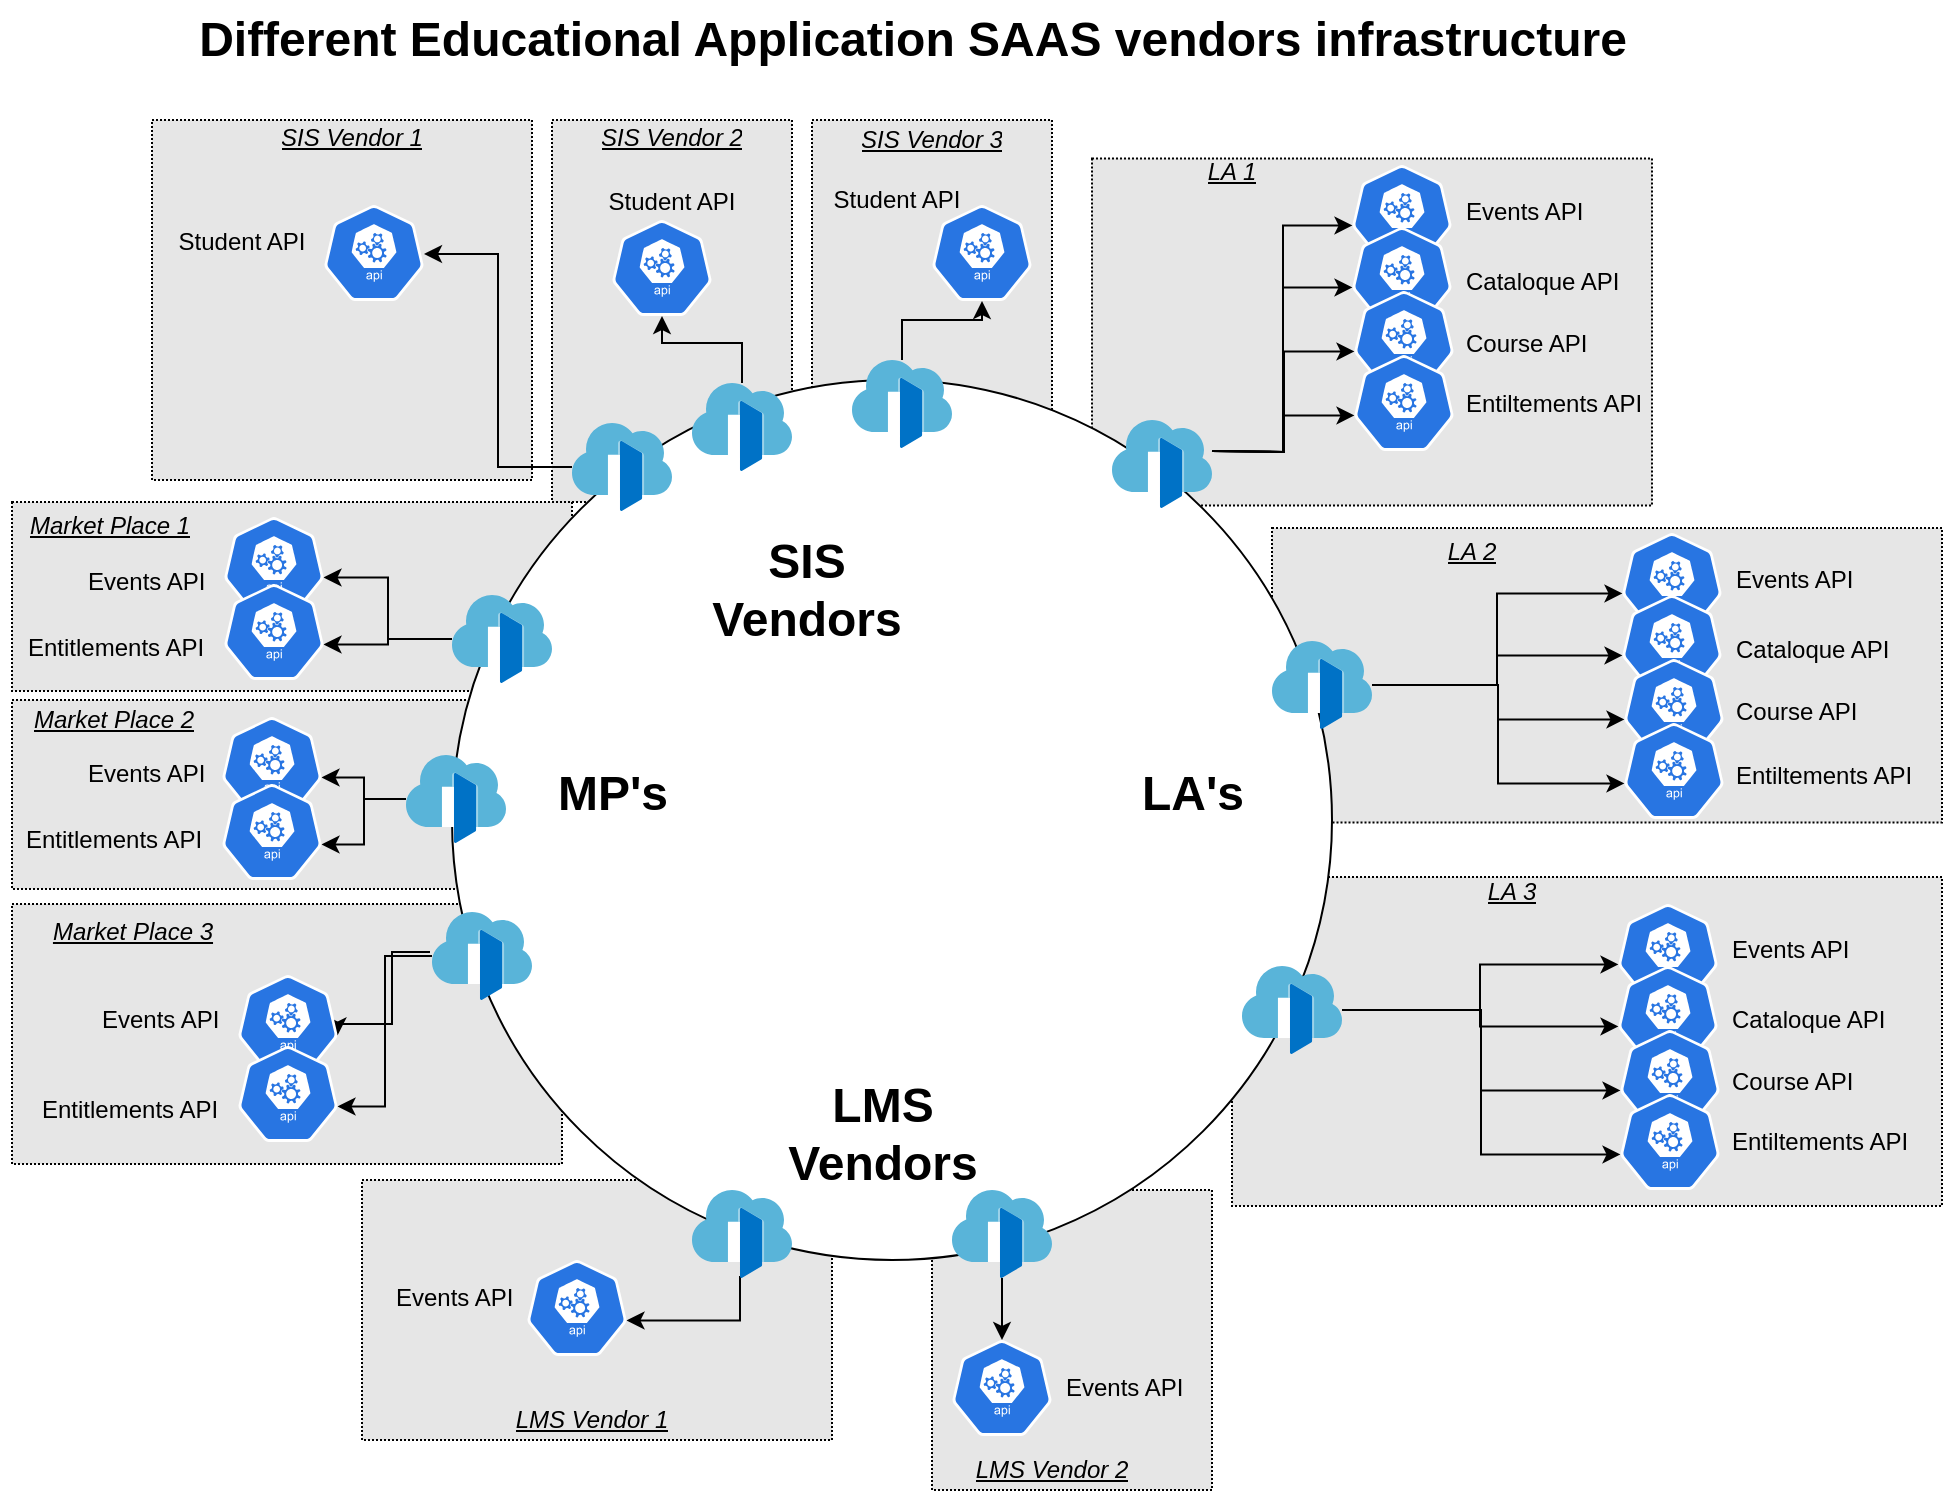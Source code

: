 <mxfile version="15.8.7" type="device" pages="6"><diagram id="WI9T0HZ2pTsCkuznbFz-" name="Big_Picture_Gateways"><mxGraphModel dx="1102" dy="1025" grid="1" gridSize="10" guides="1" tooltips="1" connect="1" arrows="1" fold="1" page="1" pageScale="1" pageWidth="1169" pageHeight="827" math="0" shadow="0"><root><mxCell id="0"/><mxCell id="1" parent="0"/><mxCell id="U9VBb1YCYmvMkJ6mJOLO-140" value="" style="rounded=0;whiteSpace=wrap;html=1;dashed=1;dashPattern=1 1;fillColor=#E6E6E6;" parent="1" vertex="1"><mxGeometry x="150" y="70" width="190" height="180" as="geometry"/></mxCell><mxCell id="U9VBb1YCYmvMkJ6mJOLO-139" value="" style="rounded=0;whiteSpace=wrap;html=1;dashed=1;dashPattern=1 1;fillColor=#E6E6E6;" parent="1" vertex="1"><mxGeometry x="350" y="70" width="120" height="191" as="geometry"/></mxCell><mxCell id="U9VBb1YCYmvMkJ6mJOLO-138" value="" style="rounded=0;whiteSpace=wrap;html=1;dashed=1;dashPattern=1 1;fillColor=#E6E6E6;" parent="1" vertex="1"><mxGeometry x="480" y="70" width="120" height="191" as="geometry"/></mxCell><mxCell id="U9VBb1YCYmvMkJ6mJOLO-137" value="" style="rounded=0;whiteSpace=wrap;html=1;dashed=1;fillColor=#E6E6E6;perimeterSpacing=0;dashPattern=1 1;" parent="1" vertex="1"><mxGeometry x="80" y="261" width="280" height="94.5" as="geometry"/></mxCell><mxCell id="U9VBb1YCYmvMkJ6mJOLO-136" value="" style="rounded=0;whiteSpace=wrap;html=1;dashed=1;fillColor=#E6E6E6;perimeterSpacing=0;dashPattern=1 1;" parent="1" vertex="1"><mxGeometry x="80" y="360" width="257.5" height="94.5" as="geometry"/></mxCell><mxCell id="U9VBb1YCYmvMkJ6mJOLO-135" value="" style="rounded=0;whiteSpace=wrap;html=1;dashed=1;fillColor=#E6E6E6;perimeterSpacing=0;dashPattern=1 1;" parent="1" vertex="1"><mxGeometry x="80" y="462" width="275" height="130" as="geometry"/></mxCell><mxCell id="U9VBb1YCYmvMkJ6mJOLO-134" value="" style="rounded=0;whiteSpace=wrap;html=1;dashed=1;fillColor=#E6E6E6;perimeterSpacing=0;dashPattern=1 1;" parent="1" vertex="1"><mxGeometry x="255" y="600" width="235" height="130" as="geometry"/></mxCell><mxCell id="U9VBb1YCYmvMkJ6mJOLO-131" value="" style="rounded=0;whiteSpace=wrap;html=1;dashed=1;dashPattern=1 1;fillColor=#E6E6E6;perimeterSpacing=0;" parent="1" vertex="1"><mxGeometry x="690" y="448.5" width="355" height="164.5" as="geometry"/></mxCell><mxCell id="U9VBb1YCYmvMkJ6mJOLO-132" value="" style="rounded=0;whiteSpace=wrap;html=1;dashed=1;fillColor=#E6E6E6;perimeterSpacing=0;dashPattern=1 1;" parent="1" vertex="1"><mxGeometry x="540" y="605" width="140" height="150" as="geometry"/></mxCell><mxCell id="U9VBb1YCYmvMkJ6mJOLO-130" value="" style="rounded=0;whiteSpace=wrap;html=1;dashed=1;dashPattern=1 1;fillColor=#E6E6E6;" parent="1" vertex="1"><mxGeometry x="620" y="89.25" width="280" height="173.5" as="geometry"/></mxCell><mxCell id="U9VBb1YCYmvMkJ6mJOLO-133" value="" style="rounded=0;whiteSpace=wrap;html=1;dashed=1;dashPattern=1 1;fillColor=#E6E6E6;" parent="1" vertex="1"><mxGeometry x="710" y="274" width="335" height="147.25" as="geometry"/></mxCell><mxCell id="U9VBb1YCYmvMkJ6mJOLO-73" value="" style="ellipse;whiteSpace=wrap;html=1;" parent="1" vertex="1"><mxGeometry x="300" y="200" width="440" height="440" as="geometry"/></mxCell><mxCell id="U9VBb1YCYmvMkJ6mJOLO-1" value="" style="sketch=0;aspect=fixed;html=1;points=[];align=center;image;fontSize=12;image=img/lib/mscae/Front_Doors.svg;" parent="1" vertex="1"><mxGeometry x="630" y="220" width="50" height="44" as="geometry"/></mxCell><mxCell id="U9VBb1YCYmvMkJ6mJOLO-46" style="edgeStyle=orthogonalEdgeStyle;rounded=0;orthogonalLoop=1;jettySize=auto;html=1;entryX=0.5;entryY=1;entryDx=0;entryDy=0;entryPerimeter=0;" parent="1" source="U9VBb1YCYmvMkJ6mJOLO-12" target="U9VBb1YCYmvMkJ6mJOLO-44" edge="1"><mxGeometry relative="1" as="geometry"/></mxCell><mxCell id="U9VBb1YCYmvMkJ6mJOLO-12" value="" style="sketch=0;aspect=fixed;html=1;points=[];align=center;image;fontSize=12;image=img/lib/mscae/Front_Doors.svg;" parent="1" vertex="1"><mxGeometry x="420" y="201.5" width="50" height="44" as="geometry"/></mxCell><mxCell id="U9VBb1YCYmvMkJ6mJOLO-92" style="edgeStyle=orthogonalEdgeStyle;rounded=0;orthogonalLoop=1;jettySize=auto;html=1;entryX=0.995;entryY=0.63;entryDx=0;entryDy=0;entryPerimeter=0;exitX=0.48;exitY=0.977;exitDx=0;exitDy=0;exitPerimeter=0;" parent="1" source="U9VBb1YCYmvMkJ6mJOLO-13" target="U9VBb1YCYmvMkJ6mJOLO-88" edge="1"><mxGeometry relative="1" as="geometry"/></mxCell><mxCell id="U9VBb1YCYmvMkJ6mJOLO-13" value="" style="sketch=0;aspect=fixed;html=1;points=[];align=center;image;fontSize=12;image=img/lib/mscae/Front_Doors.svg;" parent="1" vertex="1"><mxGeometry x="420" y="605" width="50" height="44" as="geometry"/></mxCell><mxCell id="U9VBb1YCYmvMkJ6mJOLO-74" style="edgeStyle=orthogonalEdgeStyle;rounded=0;orthogonalLoop=1;jettySize=auto;html=1;entryX=0.995;entryY=0.63;entryDx=0;entryDy=0;entryPerimeter=0;" parent="1" source="U9VBb1YCYmvMkJ6mJOLO-16" target="U9VBb1YCYmvMkJ6mJOLO-30" edge="1"><mxGeometry relative="1" as="geometry"/></mxCell><mxCell id="U9VBb1YCYmvMkJ6mJOLO-75" style="edgeStyle=orthogonalEdgeStyle;rounded=0;orthogonalLoop=1;jettySize=auto;html=1;entryX=0.995;entryY=0.63;entryDx=0;entryDy=0;entryPerimeter=0;" parent="1" source="U9VBb1YCYmvMkJ6mJOLO-16" target="U9VBb1YCYmvMkJ6mJOLO-33" edge="1"><mxGeometry relative="1" as="geometry"/></mxCell><mxCell id="U9VBb1YCYmvMkJ6mJOLO-16" value="" style="sketch=0;aspect=fixed;html=1;points=[];align=center;image;fontSize=12;image=img/lib/mscae/Front_Doors.svg;" parent="1" vertex="1"><mxGeometry x="300" y="307.5" width="50" height="44" as="geometry"/></mxCell><mxCell id="U9VBb1YCYmvMkJ6mJOLO-37" style="edgeStyle=orthogonalEdgeStyle;rounded=0;orthogonalLoop=1;jettySize=auto;html=1;entryX=1;entryY=0.51;entryDx=0;entryDy=0;entryPerimeter=0;" parent="1" source="U9VBb1YCYmvMkJ6mJOLO-17" target="U9VBb1YCYmvMkJ6mJOLO-29" edge="1"><mxGeometry relative="1" as="geometry"/></mxCell><mxCell id="U9VBb1YCYmvMkJ6mJOLO-17" value="" style="sketch=0;aspect=fixed;html=1;points=[];align=center;image;fontSize=12;image=img/lib/mscae/Front_Doors.svg;" parent="1" vertex="1"><mxGeometry x="360" y="221.5" width="50" height="44" as="geometry"/></mxCell><mxCell id="U9VBb1YCYmvMkJ6mJOLO-20" value="Different Educational Application SAAS vendors infrastructure" style="text;strokeColor=none;fillColor=none;html=1;fontSize=24;fontStyle=1;verticalAlign=middle;align=center;" parent="1" vertex="1"><mxGeometry x="480" y="10" width="100" height="40" as="geometry"/></mxCell><mxCell id="U9VBb1YCYmvMkJ6mJOLO-30" value="" style="sketch=0;html=1;dashed=0;whitespace=wrap;fillColor=#2875E2;strokeColor=#ffffff;points=[[0.005,0.63,0],[0.1,0.2,0],[0.9,0.2,0],[0.5,0,0],[0.995,0.63,0],[0.72,0.99,0],[0.5,1,0],[0.28,0.99,0]];shape=mxgraph.kubernetes.icon;prIcon=api" parent="1" vertex="1"><mxGeometry x="186" y="268.5" width="50" height="48" as="geometry"/></mxCell><UserObject label="Student API" placeholders="1" name="Variable" id="U9VBb1YCYmvMkJ6mJOLO-31"><mxCell style="text;html=1;strokeColor=none;fillColor=none;align=center;verticalAlign=middle;whiteSpace=wrap;overflow=hidden;" parent="1" vertex="1"><mxGeometry x="155" y="120.5" width="80" height="20" as="geometry"/></mxCell></UserObject><UserObject label="Events API" placeholders="1" name="Variable" id="U9VBb1YCYmvMkJ6mJOLO-32"><mxCell style="text;html=1;strokeColor=none;fillColor=none;align=left;verticalAlign=middle;whiteSpace=wrap;overflow=hidden;" parent="1" vertex="1"><mxGeometry x="116" y="290.5" width="80" height="20" as="geometry"/></mxCell></UserObject><mxCell id="U9VBb1YCYmvMkJ6mJOLO-33" value="" style="sketch=0;html=1;dashed=0;whitespace=wrap;fillColor=#2875E2;strokeColor=#ffffff;points=[[0.005,0.63,0],[0.1,0.2,0],[0.9,0.2,0],[0.5,0,0],[0.995,0.63,0],[0.72,0.99,0],[0.5,1,0],[0.28,0.99,0]];shape=mxgraph.kubernetes.icon;prIcon=api" parent="1" vertex="1"><mxGeometry x="186" y="302" width="50" height="48" as="geometry"/></mxCell><UserObject label="Entitlements API" placeholders="1" name="Variable" id="U9VBb1YCYmvMkJ6mJOLO-34"><mxCell style="text;html=1;strokeColor=none;fillColor=none;align=left;verticalAlign=middle;whiteSpace=wrap;overflow=hidden;" parent="1" vertex="1"><mxGeometry x="86" y="323.5" width="110" height="20" as="geometry"/></mxCell></UserObject><mxCell id="U9VBb1YCYmvMkJ6mJOLO-44" value="" style="sketch=0;html=1;dashed=0;whitespace=wrap;fillColor=#2875E2;strokeColor=#ffffff;points=[[0.005,0.63,0],[0.1,0.2,0],[0.9,0.2,0],[0.5,0,0],[0.995,0.63,0],[0.72,0.99,0],[0.5,1,0],[0.28,0.99,0]];shape=mxgraph.kubernetes.icon;prIcon=api" parent="1" vertex="1"><mxGeometry x="380" y="120" width="50" height="48" as="geometry"/></mxCell><UserObject label="Student API" placeholders="1" name="Variable" id="U9VBb1YCYmvMkJ6mJOLO-45"><mxCell style="text;html=1;strokeColor=none;fillColor=none;align=center;verticalAlign=middle;whiteSpace=wrap;overflow=hidden;" parent="1" vertex="1"><mxGeometry x="370" y="100.5" width="80" height="20" as="geometry"/></mxCell></UserObject><mxCell id="U9VBb1YCYmvMkJ6mJOLO-84" style="edgeStyle=orthogonalEdgeStyle;rounded=0;orthogonalLoop=1;jettySize=auto;html=1;entryX=0.005;entryY=0.63;entryDx=0;entryDy=0;entryPerimeter=0;" parent="1" source="U9VBb1YCYmvMkJ6mJOLO-47" target="U9VBb1YCYmvMkJ6mJOLO-76" edge="1"><mxGeometry relative="1" as="geometry"/></mxCell><mxCell id="U9VBb1YCYmvMkJ6mJOLO-85" style="edgeStyle=orthogonalEdgeStyle;rounded=0;orthogonalLoop=1;jettySize=auto;html=1;entryX=0.005;entryY=0.63;entryDx=0;entryDy=0;entryPerimeter=0;" parent="1" source="U9VBb1YCYmvMkJ6mJOLO-47" target="U9VBb1YCYmvMkJ6mJOLO-77" edge="1"><mxGeometry relative="1" as="geometry"/></mxCell><mxCell id="U9VBb1YCYmvMkJ6mJOLO-86" style="edgeStyle=orthogonalEdgeStyle;rounded=0;orthogonalLoop=1;jettySize=auto;html=1;entryX=0.005;entryY=0.63;entryDx=0;entryDy=0;entryPerimeter=0;" parent="1" source="U9VBb1YCYmvMkJ6mJOLO-47" target="U9VBb1YCYmvMkJ6mJOLO-80" edge="1"><mxGeometry relative="1" as="geometry"/></mxCell><mxCell id="U9VBb1YCYmvMkJ6mJOLO-87" style="edgeStyle=orthogonalEdgeStyle;rounded=0;orthogonalLoop=1;jettySize=auto;html=1;entryX=0.005;entryY=0.63;entryDx=0;entryDy=0;entryPerimeter=0;" parent="1" source="U9VBb1YCYmvMkJ6mJOLO-47" target="U9VBb1YCYmvMkJ6mJOLO-82" edge="1"><mxGeometry relative="1" as="geometry"/></mxCell><mxCell id="U9VBb1YCYmvMkJ6mJOLO-47" value="" style="sketch=0;aspect=fixed;html=1;points=[];align=center;image;fontSize=12;image=img/lib/mscae/Front_Doors.svg;" parent="1" vertex="1"><mxGeometry x="695" y="493" width="50" height="44" as="geometry"/></mxCell><mxCell id="U9VBb1YCYmvMkJ6mJOLO-48" style="edgeStyle=orthogonalEdgeStyle;rounded=0;orthogonalLoop=1;jettySize=auto;html=1;entryX=0.005;entryY=0.63;entryDx=0;entryDy=0;entryPerimeter=0;" parent="1" source="U9VBb1YCYmvMkJ6mJOLO-52" target="U9VBb1YCYmvMkJ6mJOLO-54" edge="1"><mxGeometry relative="1" as="geometry"/></mxCell><mxCell id="U9VBb1YCYmvMkJ6mJOLO-49" style="edgeStyle=orthogonalEdgeStyle;rounded=0;orthogonalLoop=1;jettySize=auto;html=1;entryX=0.005;entryY=0.63;entryDx=0;entryDy=0;entryPerimeter=0;" parent="1" source="U9VBb1YCYmvMkJ6mJOLO-52" target="U9VBb1YCYmvMkJ6mJOLO-59" edge="1"><mxGeometry relative="1" as="geometry"/></mxCell><mxCell id="U9VBb1YCYmvMkJ6mJOLO-50" style="edgeStyle=orthogonalEdgeStyle;rounded=0;orthogonalLoop=1;jettySize=auto;html=1;entryX=0.005;entryY=0.63;entryDx=0;entryDy=0;entryPerimeter=0;" parent="1" source="U9VBb1YCYmvMkJ6mJOLO-52" target="U9VBb1YCYmvMkJ6mJOLO-53" edge="1"><mxGeometry relative="1" as="geometry"/></mxCell><mxCell id="U9VBb1YCYmvMkJ6mJOLO-51" style="edgeStyle=orthogonalEdgeStyle;rounded=0;orthogonalLoop=1;jettySize=auto;html=1;entryX=0.005;entryY=0.63;entryDx=0;entryDy=0;entryPerimeter=0;" parent="1" source="U9VBb1YCYmvMkJ6mJOLO-52" target="U9VBb1YCYmvMkJ6mJOLO-57" edge="1"><mxGeometry relative="1" as="geometry"/></mxCell><mxCell id="U9VBb1YCYmvMkJ6mJOLO-52" value="" style="sketch=0;aspect=fixed;html=1;points=[];align=center;image;fontSize=12;image=img/lib/mscae/Front_Doors.svg;" parent="1" vertex="1"><mxGeometry x="710" y="330.5" width="50" height="44" as="geometry"/></mxCell><mxCell id="U9VBb1YCYmvMkJ6mJOLO-53" value="" style="sketch=0;html=1;dashed=0;whitespace=wrap;fillColor=#2875E2;strokeColor=#ffffff;points=[[0.005,0.63,0],[0.1,0.2,0],[0.9,0.2,0],[0.5,0,0],[0.995,0.63,0],[0.72,0.99,0],[0.5,1,0],[0.28,0.99,0]];shape=mxgraph.kubernetes.icon;prIcon=api" parent="1" vertex="1"><mxGeometry x="885" y="276.5" width="50" height="48" as="geometry"/></mxCell><mxCell id="U9VBb1YCYmvMkJ6mJOLO-54" value="" style="sketch=0;html=1;dashed=0;whitespace=wrap;fillColor=#2875E2;strokeColor=#ffffff;points=[[0.005,0.63,0],[0.1,0.2,0],[0.9,0.2,0],[0.5,0,0],[0.995,0.63,0],[0.72,0.99,0],[0.5,1,0],[0.28,0.99,0]];shape=mxgraph.kubernetes.icon;prIcon=api" parent="1" vertex="1"><mxGeometry x="885" y="307.5" width="50" height="48" as="geometry"/></mxCell><UserObject label="Events API" placeholders="1" name="Variable" id="U9VBb1YCYmvMkJ6mJOLO-55"><mxCell style="text;html=1;strokeColor=none;fillColor=none;align=left;verticalAlign=middle;whiteSpace=wrap;overflow=hidden;" parent="1" vertex="1"><mxGeometry x="940" y="289.5" width="80" height="20" as="geometry"/></mxCell></UserObject><UserObject label="Course API" placeholders="1" name="Variable" id="U9VBb1YCYmvMkJ6mJOLO-56"><mxCell style="text;html=1;strokeColor=none;fillColor=none;align=left;verticalAlign=middle;whiteSpace=wrap;overflow=hidden;" parent="1" vertex="1"><mxGeometry x="940" y="355.5" width="80" height="20" as="geometry"/></mxCell></UserObject><mxCell id="U9VBb1YCYmvMkJ6mJOLO-57" value="" style="sketch=0;html=1;dashed=0;whitespace=wrap;fillColor=#2875E2;strokeColor=#ffffff;points=[[0.005,0.63,0],[0.1,0.2,0],[0.9,0.2,0],[0.5,0,0],[0.995,0.63,0],[0.72,0.99,0],[0.5,1,0],[0.28,0.99,0]];shape=mxgraph.kubernetes.icon;prIcon=api" parent="1" vertex="1"><mxGeometry x="886" y="339.5" width="50" height="48" as="geometry"/></mxCell><UserObject label="Entiltements API" placeholders="1" name="Variable" id="U9VBb1YCYmvMkJ6mJOLO-58"><mxCell style="text;html=1;strokeColor=none;fillColor=none;align=left;verticalAlign=middle;whiteSpace=wrap;overflow=hidden;" parent="1" vertex="1"><mxGeometry x="940" y="387.5" width="100" height="20" as="geometry"/></mxCell></UserObject><mxCell id="U9VBb1YCYmvMkJ6mJOLO-59" value="" style="sketch=0;html=1;dashed=0;whitespace=wrap;fillColor=#2875E2;strokeColor=#ffffff;points=[[0.005,0.63,0],[0.1,0.2,0],[0.9,0.2,0],[0.5,0,0],[0.995,0.63,0],[0.72,0.99,0],[0.5,1,0],[0.28,0.99,0]];shape=mxgraph.kubernetes.icon;prIcon=api" parent="1" vertex="1"><mxGeometry x="886" y="371.5" width="50" height="48" as="geometry"/></mxCell><UserObject label="Cataloque API" placeholders="1" name="Variable" id="U9VBb1YCYmvMkJ6mJOLO-60"><mxCell style="text;html=1;strokeColor=none;fillColor=none;align=left;verticalAlign=middle;whiteSpace=wrap;overflow=hidden;" parent="1" vertex="1"><mxGeometry x="940" y="324.5" width="80" height="20" as="geometry"/></mxCell></UserObject><mxCell id="U9VBb1YCYmvMkJ6mJOLO-61" style="edgeStyle=orthogonalEdgeStyle;rounded=0;orthogonalLoop=1;jettySize=auto;html=1;entryX=0.005;entryY=0.63;entryDx=0;entryDy=0;entryPerimeter=0;" parent="1" target="U9VBb1YCYmvMkJ6mJOLO-66" edge="1"><mxGeometry relative="1" as="geometry"><mxPoint x="680" y="235.5" as="sourcePoint"/></mxGeometry></mxCell><mxCell id="U9VBb1YCYmvMkJ6mJOLO-62" style="edgeStyle=orthogonalEdgeStyle;rounded=0;orthogonalLoop=1;jettySize=auto;html=1;entryX=0.005;entryY=0.63;entryDx=0;entryDy=0;entryPerimeter=0;" parent="1" target="U9VBb1YCYmvMkJ6mJOLO-71" edge="1"><mxGeometry relative="1" as="geometry"><mxPoint x="680" y="235.5" as="sourcePoint"/></mxGeometry></mxCell><mxCell id="U9VBb1YCYmvMkJ6mJOLO-63" style="edgeStyle=orthogonalEdgeStyle;rounded=0;orthogonalLoop=1;jettySize=auto;html=1;entryX=0.005;entryY=0.63;entryDx=0;entryDy=0;entryPerimeter=0;" parent="1" target="U9VBb1YCYmvMkJ6mJOLO-65" edge="1"><mxGeometry relative="1" as="geometry"><mxPoint x="680" y="235.5" as="sourcePoint"/></mxGeometry></mxCell><mxCell id="U9VBb1YCYmvMkJ6mJOLO-64" style="edgeStyle=orthogonalEdgeStyle;rounded=0;orthogonalLoop=1;jettySize=auto;html=1;entryX=0.005;entryY=0.63;entryDx=0;entryDy=0;entryPerimeter=0;" parent="1" target="U9VBb1YCYmvMkJ6mJOLO-69" edge="1"><mxGeometry relative="1" as="geometry"><mxPoint x="680" y="235.5" as="sourcePoint"/></mxGeometry></mxCell><mxCell id="U9VBb1YCYmvMkJ6mJOLO-65" value="" style="sketch=0;html=1;dashed=0;whitespace=wrap;fillColor=#2875E2;strokeColor=#ffffff;points=[[0.005,0.63,0],[0.1,0.2,0],[0.9,0.2,0],[0.5,0,0],[0.995,0.63,0],[0.72,0.99,0],[0.5,1,0],[0.28,0.99,0]];shape=mxgraph.kubernetes.icon;prIcon=api" parent="1" vertex="1"><mxGeometry x="750" y="92.5" width="50" height="48" as="geometry"/></mxCell><mxCell id="U9VBb1YCYmvMkJ6mJOLO-66" value="" style="sketch=0;html=1;dashed=0;whitespace=wrap;fillColor=#2875E2;strokeColor=#ffffff;points=[[0.005,0.63,0],[0.1,0.2,0],[0.9,0.2,0],[0.5,0,0],[0.995,0.63,0],[0.72,0.99,0],[0.5,1,0],[0.28,0.99,0]];shape=mxgraph.kubernetes.icon;prIcon=api" parent="1" vertex="1"><mxGeometry x="750" y="123.5" width="50" height="48" as="geometry"/></mxCell><UserObject label="Events API" placeholders="1" name="Variable" id="U9VBb1YCYmvMkJ6mJOLO-67"><mxCell style="text;html=1;strokeColor=none;fillColor=none;align=left;verticalAlign=middle;whiteSpace=wrap;overflow=hidden;" parent="1" vertex="1"><mxGeometry x="805" y="105.5" width="80" height="20" as="geometry"/></mxCell></UserObject><UserObject label="Course API" placeholders="1" name="Variable" id="U9VBb1YCYmvMkJ6mJOLO-68"><mxCell style="text;html=1;strokeColor=none;fillColor=none;align=left;verticalAlign=middle;whiteSpace=wrap;overflow=hidden;" parent="1" vertex="1"><mxGeometry x="805" y="171.5" width="80" height="20" as="geometry"/></mxCell></UserObject><mxCell id="U9VBb1YCYmvMkJ6mJOLO-69" value="" style="sketch=0;html=1;dashed=0;whitespace=wrap;fillColor=#2875E2;strokeColor=#ffffff;points=[[0.005,0.63,0],[0.1,0.2,0],[0.9,0.2,0],[0.5,0,0],[0.995,0.63,0],[0.72,0.99,0],[0.5,1,0],[0.28,0.99,0]];shape=mxgraph.kubernetes.icon;prIcon=api" parent="1" vertex="1"><mxGeometry x="751" y="155.5" width="50" height="48" as="geometry"/></mxCell><UserObject label="Entiltements API" placeholders="1" name="Variable" id="U9VBb1YCYmvMkJ6mJOLO-70"><mxCell style="text;html=1;strokeColor=none;fillColor=none;align=left;verticalAlign=middle;whiteSpace=wrap;overflow=hidden;" parent="1" vertex="1"><mxGeometry x="805" y="201.5" width="105" height="20" as="geometry"/></mxCell></UserObject><mxCell id="U9VBb1YCYmvMkJ6mJOLO-71" value="" style="sketch=0;html=1;dashed=0;whitespace=wrap;fillColor=#2875E2;strokeColor=#ffffff;points=[[0.005,0.63,0],[0.1,0.2,0],[0.9,0.2,0],[0.5,0,0],[0.995,0.63,0],[0.72,0.99,0],[0.5,1,0],[0.28,0.99,0]];shape=mxgraph.kubernetes.icon;prIcon=api" parent="1" vertex="1"><mxGeometry x="751" y="187.5" width="50" height="48" as="geometry"/></mxCell><UserObject label="Cataloque API" placeholders="1" name="Variable" id="U9VBb1YCYmvMkJ6mJOLO-72"><mxCell style="text;html=1;strokeColor=none;fillColor=none;align=left;verticalAlign=middle;whiteSpace=wrap;overflow=hidden;" parent="1" vertex="1"><mxGeometry x="805" y="140.5" width="80" height="20" as="geometry"/></mxCell></UserObject><mxCell id="U9VBb1YCYmvMkJ6mJOLO-76" value="" style="sketch=0;html=1;dashed=0;whitespace=wrap;fillColor=#2875E2;strokeColor=#ffffff;points=[[0.005,0.63,0],[0.1,0.2,0],[0.9,0.2,0],[0.5,0,0],[0.995,0.63,0],[0.72,0.99,0],[0.5,1,0],[0.28,0.99,0]];shape=mxgraph.kubernetes.icon;prIcon=api" parent="1" vertex="1"><mxGeometry x="883" y="462" width="50" height="48" as="geometry"/></mxCell><mxCell id="U9VBb1YCYmvMkJ6mJOLO-77" value="" style="sketch=0;html=1;dashed=0;whitespace=wrap;fillColor=#2875E2;strokeColor=#ffffff;points=[[0.005,0.63,0],[0.1,0.2,0],[0.9,0.2,0],[0.5,0,0],[0.995,0.63,0],[0.72,0.99,0],[0.5,1,0],[0.28,0.99,0]];shape=mxgraph.kubernetes.icon;prIcon=api" parent="1" vertex="1"><mxGeometry x="883" y="493" width="50" height="48" as="geometry"/></mxCell><UserObject label="Events API" placeholders="1" name="Variable" id="U9VBb1YCYmvMkJ6mJOLO-78"><mxCell style="text;html=1;strokeColor=none;fillColor=none;align=left;verticalAlign=middle;whiteSpace=wrap;overflow=hidden;" parent="1" vertex="1"><mxGeometry x="938" y="475" width="80" height="20" as="geometry"/></mxCell></UserObject><UserObject label="Course API" placeholders="1" name="Variable" id="U9VBb1YCYmvMkJ6mJOLO-79"><mxCell style="text;html=1;strokeColor=none;fillColor=none;align=left;verticalAlign=middle;whiteSpace=wrap;overflow=hidden;" parent="1" vertex="1"><mxGeometry x="938" y="541" width="80" height="20" as="geometry"/></mxCell></UserObject><mxCell id="U9VBb1YCYmvMkJ6mJOLO-80" value="" style="sketch=0;html=1;dashed=0;whitespace=wrap;fillColor=#2875E2;strokeColor=#ffffff;points=[[0.005,0.63,0],[0.1,0.2,0],[0.9,0.2,0],[0.5,0,0],[0.995,0.63,0],[0.72,0.99,0],[0.5,1,0],[0.28,0.99,0]];shape=mxgraph.kubernetes.icon;prIcon=api" parent="1" vertex="1"><mxGeometry x="884" y="525" width="50" height="48" as="geometry"/></mxCell><UserObject label="Entiltements API" placeholders="1" name="Variable" id="U9VBb1YCYmvMkJ6mJOLO-81"><mxCell style="text;html=1;strokeColor=none;fillColor=none;align=left;verticalAlign=middle;whiteSpace=wrap;overflow=hidden;" parent="1" vertex="1"><mxGeometry x="938" y="571" width="100" height="20" as="geometry"/></mxCell></UserObject><mxCell id="U9VBb1YCYmvMkJ6mJOLO-82" value="" style="sketch=0;html=1;dashed=0;whitespace=wrap;fillColor=#2875E2;strokeColor=#ffffff;points=[[0.005,0.63,0],[0.1,0.2,0],[0.9,0.2,0],[0.5,0,0],[0.995,0.63,0],[0.72,0.99,0],[0.5,1,0],[0.28,0.99,0]];shape=mxgraph.kubernetes.icon;prIcon=api" parent="1" vertex="1"><mxGeometry x="884" y="557" width="50" height="48" as="geometry"/></mxCell><UserObject label="Cataloque API" placeholders="1" name="Variable" id="U9VBb1YCYmvMkJ6mJOLO-83"><mxCell style="text;html=1;strokeColor=none;fillColor=none;align=left;verticalAlign=middle;whiteSpace=wrap;overflow=hidden;" parent="1" vertex="1"><mxGeometry x="938" y="510" width="80" height="20" as="geometry"/></mxCell></UserObject><mxCell id="U9VBb1YCYmvMkJ6mJOLO-88" value="" style="sketch=0;html=1;dashed=0;whitespace=wrap;fillColor=#2875E2;strokeColor=#ffffff;points=[[0.005,0.63,0],[0.1,0.2,0],[0.9,0.2,0],[0.5,0,0],[0.995,0.63,0],[0.72,0.99,0],[0.5,1,0],[0.28,0.99,0]];shape=mxgraph.kubernetes.icon;prIcon=api" parent="1" vertex="1"><mxGeometry x="337.5" y="640" width="50" height="48" as="geometry"/></mxCell><UserObject label="Events API" placeholders="1" name="Variable" id="U9VBb1YCYmvMkJ6mJOLO-89"><mxCell style="text;html=1;strokeColor=none;fillColor=none;align=left;verticalAlign=middle;whiteSpace=wrap;overflow=hidden;" parent="1" vertex="1"><mxGeometry x="270" y="649" width="80" height="20" as="geometry"/></mxCell></UserObject><mxCell id="U9VBb1YCYmvMkJ6mJOLO-93" value="" style="sketch=0;html=1;dashed=0;whitespace=wrap;fillColor=#2875E2;strokeColor=#ffffff;points=[[0.005,0.63,0],[0.1,0.2,0],[0.9,0.2,0],[0.5,0,0],[0.995,0.63,0],[0.72,0.99,0],[0.5,1,0],[0.28,0.99,0]];shape=mxgraph.kubernetes.icon;prIcon=api" parent="1" vertex="1"><mxGeometry x="550" y="680" width="50" height="48" as="geometry"/></mxCell><UserObject label="Events API" placeholders="1" name="Variable" id="U9VBb1YCYmvMkJ6mJOLO-94"><mxCell style="text;html=1;strokeColor=none;fillColor=none;align=left;verticalAlign=middle;whiteSpace=wrap;overflow=hidden;" parent="1" vertex="1"><mxGeometry x="605" y="694" width="80" height="20" as="geometry"/></mxCell></UserObject><mxCell id="U9VBb1YCYmvMkJ6mJOLO-98" style="edgeStyle=orthogonalEdgeStyle;rounded=0;orthogonalLoop=1;jettySize=auto;html=1;entryX=0.5;entryY=0;entryDx=0;entryDy=0;entryPerimeter=0;" parent="1" source="U9VBb1YCYmvMkJ6mJOLO-95" target="U9VBb1YCYmvMkJ6mJOLO-93" edge="1"><mxGeometry relative="1" as="geometry"/></mxCell><mxCell id="U9VBb1YCYmvMkJ6mJOLO-95" value="" style="sketch=0;aspect=fixed;html=1;points=[];align=center;image;fontSize=12;image=img/lib/mscae/Front_Doors.svg;" parent="1" vertex="1"><mxGeometry x="550" y="605" width="50" height="44" as="geometry"/></mxCell><mxCell id="U9VBb1YCYmvMkJ6mJOLO-99" style="edgeStyle=orthogonalEdgeStyle;rounded=0;orthogonalLoop=1;jettySize=auto;html=1;entryX=0.995;entryY=0.63;entryDx=0;entryDy=0;entryPerimeter=0;" parent="1" source="U9VBb1YCYmvMkJ6mJOLO-101" target="U9VBb1YCYmvMkJ6mJOLO-102" edge="1"><mxGeometry relative="1" as="geometry"/></mxCell><mxCell id="U9VBb1YCYmvMkJ6mJOLO-100" style="edgeStyle=orthogonalEdgeStyle;rounded=0;orthogonalLoop=1;jettySize=auto;html=1;entryX=0.995;entryY=0.63;entryDx=0;entryDy=0;entryPerimeter=0;" parent="1" source="U9VBb1YCYmvMkJ6mJOLO-101" target="U9VBb1YCYmvMkJ6mJOLO-104" edge="1"><mxGeometry relative="1" as="geometry"/></mxCell><mxCell id="U9VBb1YCYmvMkJ6mJOLO-101" value="" style="sketch=0;aspect=fixed;html=1;points=[];align=center;image;fontSize=12;image=img/lib/mscae/Front_Doors.svg;" parent="1" vertex="1"><mxGeometry x="277" y="387.5" width="50" height="44" as="geometry"/></mxCell><mxCell id="U9VBb1YCYmvMkJ6mJOLO-102" value="" style="sketch=0;html=1;dashed=0;whitespace=wrap;fillColor=#2875E2;strokeColor=#ffffff;points=[[0.005,0.63,0],[0.1,0.2,0],[0.9,0.2,0],[0.5,0,0],[0.995,0.63,0],[0.72,0.99,0],[0.5,1,0],[0.28,0.99,0]];shape=mxgraph.kubernetes.icon;prIcon=api" parent="1" vertex="1"><mxGeometry x="185" y="368.5" width="50" height="48" as="geometry"/></mxCell><UserObject label="Events API" placeholders="1" name="Variable" id="U9VBb1YCYmvMkJ6mJOLO-103"><mxCell style="text;html=1;strokeColor=none;fillColor=none;align=left;verticalAlign=middle;whiteSpace=wrap;overflow=hidden;" parent="1" vertex="1"><mxGeometry x="116" y="386.5" width="80" height="20" as="geometry"/></mxCell></UserObject><mxCell id="U9VBb1YCYmvMkJ6mJOLO-104" value="" style="sketch=0;html=1;dashed=0;whitespace=wrap;fillColor=#2875E2;strokeColor=#ffffff;points=[[0.005,0.63,0],[0.1,0.2,0],[0.9,0.2,0],[0.5,0,0],[0.995,0.63,0],[0.72,0.99,0],[0.5,1,0],[0.28,0.99,0]];shape=mxgraph.kubernetes.icon;prIcon=api" parent="1" vertex="1"><mxGeometry x="185" y="402" width="50" height="48" as="geometry"/></mxCell><UserObject label="Entitlements API" placeholders="1" name="Variable" id="U9VBb1YCYmvMkJ6mJOLO-105"><mxCell style="text;html=1;strokeColor=none;fillColor=none;align=left;verticalAlign=middle;whiteSpace=wrap;overflow=hidden;" parent="1" vertex="1"><mxGeometry x="85" y="419.5" width="110" height="20" as="geometry"/></mxCell></UserObject><mxCell id="U9VBb1YCYmvMkJ6mJOLO-112" style="edgeStyle=orthogonalEdgeStyle;rounded=0;orthogonalLoop=1;jettySize=auto;html=1;entryX=0.995;entryY=0.63;entryDx=0;entryDy=0;entryPerimeter=0;exitX=-0.02;exitY=0.455;exitDx=0;exitDy=0;exitPerimeter=0;" parent="1" source="U9VBb1YCYmvMkJ6mJOLO-114" target="U9VBb1YCYmvMkJ6mJOLO-115" edge="1"><mxGeometry relative="1" as="geometry"><mxPoint x="290" y="497" as="sourcePoint"/><Array as="points"><mxPoint x="270" y="486"/><mxPoint x="270" y="522"/><mxPoint x="243" y="522"/></Array></mxGeometry></mxCell><mxCell id="U9VBb1YCYmvMkJ6mJOLO-113" style="edgeStyle=orthogonalEdgeStyle;rounded=0;orthogonalLoop=1;jettySize=auto;html=1;entryX=0.995;entryY=0.63;entryDx=0;entryDy=0;entryPerimeter=0;" parent="1" source="U9VBb1YCYmvMkJ6mJOLO-114" target="U9VBb1YCYmvMkJ6mJOLO-117" edge="1"><mxGeometry relative="1" as="geometry"><mxPoint x="274" y="521" as="sourcePoint"/></mxGeometry></mxCell><mxCell id="U9VBb1YCYmvMkJ6mJOLO-114" value="" style="sketch=0;aspect=fixed;html=1;points=[];align=center;image;fontSize=12;image=img/lib/mscae/Front_Doors.svg;" parent="1" vertex="1"><mxGeometry x="290" y="466" width="50" height="44" as="geometry"/></mxCell><mxCell id="U9VBb1YCYmvMkJ6mJOLO-115" value="" style="sketch=0;html=1;dashed=0;whitespace=wrap;fillColor=#2875E2;strokeColor=#ffffff;points=[[0.005,0.63,0],[0.1,0.2,0],[0.9,0.2,0],[0.5,0,0],[0.995,0.63,0],[0.72,0.99,0],[0.5,1,0],[0.28,0.99,0]];shape=mxgraph.kubernetes.icon;prIcon=api" parent="1" vertex="1"><mxGeometry x="193" y="497.5" width="50" height="48" as="geometry"/></mxCell><UserObject label="Events API" placeholders="1" name="Variable" id="U9VBb1YCYmvMkJ6mJOLO-116"><mxCell style="text;html=1;strokeColor=none;fillColor=none;align=left;verticalAlign=middle;whiteSpace=wrap;overflow=hidden;" parent="1" vertex="1"><mxGeometry x="123" y="509.5" width="80" height="20" as="geometry"/></mxCell></UserObject><mxCell id="U9VBb1YCYmvMkJ6mJOLO-117" value="" style="sketch=0;html=1;dashed=0;whitespace=wrap;fillColor=#2875E2;strokeColor=#ffffff;points=[[0.005,0.63,0],[0.1,0.2,0],[0.9,0.2,0],[0.5,0,0],[0.995,0.63,0],[0.72,0.99,0],[0.5,1,0],[0.28,0.99,0]];shape=mxgraph.kubernetes.icon;prIcon=api" parent="1" vertex="1"><mxGeometry x="193" y="533" width="50" height="48" as="geometry"/></mxCell><UserObject label="Entitlements API" placeholders="1" name="Variable" id="U9VBb1YCYmvMkJ6mJOLO-118"><mxCell style="text;html=1;strokeColor=none;fillColor=none;align=left;verticalAlign=middle;whiteSpace=wrap;overflow=hidden;" parent="1" vertex="1"><mxGeometry x="93" y="554.5" width="110" height="20" as="geometry"/></mxCell></UserObject><mxCell id="U9VBb1YCYmvMkJ6mJOLO-119" style="edgeStyle=orthogonalEdgeStyle;rounded=0;orthogonalLoop=1;jettySize=auto;html=1;entryX=0.5;entryY=1;entryDx=0;entryDy=0;entryPerimeter=0;" parent="1" source="U9VBb1YCYmvMkJ6mJOLO-120" target="U9VBb1YCYmvMkJ6mJOLO-121" edge="1"><mxGeometry relative="1" as="geometry"/></mxCell><mxCell id="U9VBb1YCYmvMkJ6mJOLO-120" value="" style="sketch=0;aspect=fixed;html=1;points=[];align=center;image;fontSize=12;image=img/lib/mscae/Front_Doors.svg;" parent="1" vertex="1"><mxGeometry x="500" y="190" width="50" height="44" as="geometry"/></mxCell><mxCell id="U9VBb1YCYmvMkJ6mJOLO-121" value="" style="sketch=0;html=1;dashed=0;whitespace=wrap;fillColor=#2875E2;strokeColor=#ffffff;points=[[0.005,0.63,0],[0.1,0.2,0],[0.9,0.2,0],[0.5,0,0],[0.995,0.63,0],[0.72,0.99,0],[0.5,1,0],[0.28,0.99,0]];shape=mxgraph.kubernetes.icon;prIcon=api" parent="1" vertex="1"><mxGeometry x="540" y="112.5" width="50" height="48" as="geometry"/></mxCell><UserObject label="Student API" placeholders="1" name="Variable" id="U9VBb1YCYmvMkJ6mJOLO-122"><mxCell style="text;html=1;strokeColor=none;fillColor=none;align=center;verticalAlign=middle;whiteSpace=wrap;overflow=hidden;" parent="1" vertex="1"><mxGeometry x="485" y="100.5" width="75" height="19.5" as="geometry"/></mxCell></UserObject><mxCell id="U9VBb1YCYmvMkJ6mJOLO-123" value="SIS &lt;br&gt;Vendors" style="text;strokeColor=none;fillColor=none;html=1;fontSize=24;fontStyle=1;verticalAlign=middle;align=center;" parent="1" vertex="1"><mxGeometry x="427" y="284.5" width="100" height="40" as="geometry"/></mxCell><mxCell id="U9VBb1YCYmvMkJ6mJOLO-124" value="MP's" style="text;strokeColor=none;fillColor=none;html=1;fontSize=24;fontStyle=1;verticalAlign=middle;align=center;" parent="1" vertex="1"><mxGeometry x="330" y="387.25" width="100" height="40" as="geometry"/></mxCell><mxCell id="U9VBb1YCYmvMkJ6mJOLO-125" value="LMS&lt;br&gt;Vendors" style="text;strokeColor=none;fillColor=none;html=1;fontSize=24;fontStyle=1;verticalAlign=middle;align=center;" parent="1" vertex="1"><mxGeometry x="465" y="557" width="100" height="40" as="geometry"/></mxCell><mxCell id="U9VBb1YCYmvMkJ6mJOLO-127" value="LA's" style="text;strokeColor=none;fillColor=none;html=1;fontSize=24;fontStyle=1;verticalAlign=middle;align=center;" parent="1" vertex="1"><mxGeometry x="620" y="387.25" width="100" height="40" as="geometry"/></mxCell><mxCell id="U9VBb1YCYmvMkJ6mJOLO-29" value="" style="sketch=0;html=1;dashed=0;whitespace=wrap;fillColor=#2875E2;strokeColor=#ffffff;points=[[0.005,0.63,0],[0.1,0.2,0],[0.9,0.2,0],[0.5,0,0],[0.995,0.63,0],[0.72,0.99,0],[0.5,1,0],[0.28,0.99,0]];shape=mxgraph.kubernetes.icon;prIcon=api" parent="1" vertex="1"><mxGeometry x="236" y="112.5" width="50" height="48" as="geometry"/></mxCell><UserObject label="SIS Vendor 1" placeholders="1" name="Variable" id="U9VBb1YCYmvMkJ6mJOLO-150"><mxCell style="text;html=1;strokeColor=none;fillColor=none;align=center;verticalAlign=middle;whiteSpace=wrap;overflow=hidden;dashed=1;dashPattern=1 1;fontStyle=6" parent="1" vertex="1"><mxGeometry x="210" y="69.25" width="80" height="20" as="geometry"/></mxCell></UserObject><UserObject label="LA 3" placeholders="1" name="Variable" id="U9VBb1YCYmvMkJ6mJOLO-151"><mxCell style="text;html=1;strokeColor=none;fillColor=none;align=center;verticalAlign=middle;whiteSpace=wrap;overflow=hidden;dashed=1;dashPattern=1 1;fontStyle=6" parent="1" vertex="1"><mxGeometry x="790" y="446" width="80" height="20" as="geometry"/></mxCell></UserObject><UserObject label="LA 2" placeholders="1" name="Variable" id="U9VBb1YCYmvMkJ6mJOLO-152"><mxCell style="text;html=1;strokeColor=none;fillColor=none;align=center;verticalAlign=middle;whiteSpace=wrap;overflow=hidden;dashed=1;dashPattern=1 1;fontStyle=6" parent="1" vertex="1"><mxGeometry x="770" y="275.5" width="80" height="20" as="geometry"/></mxCell></UserObject><UserObject label="SIS Vendor 2" placeholders="1" name="Variable" id="U9VBb1YCYmvMkJ6mJOLO-153"><mxCell style="text;html=1;strokeColor=none;fillColor=none;align=center;verticalAlign=middle;whiteSpace=wrap;overflow=hidden;dashed=1;dashPattern=1 1;fontStyle=6" parent="1" vertex="1"><mxGeometry x="370" y="69.25" width="80" height="20" as="geometry"/></mxCell></UserObject><UserObject label="SIS Vendor 3" placeholders="1" name="Variable" id="U9VBb1YCYmvMkJ6mJOLO-155"><mxCell style="text;html=1;strokeColor=none;fillColor=none;align=center;verticalAlign=middle;whiteSpace=wrap;overflow=hidden;dashed=1;dashPattern=1 1;fontStyle=6" parent="1" vertex="1"><mxGeometry x="500" y="70" width="80" height="20" as="geometry"/></mxCell></UserObject><UserObject label="LA 1" placeholders="1" name="Variable" id="U9VBb1YCYmvMkJ6mJOLO-156"><mxCell style="text;html=1;strokeColor=none;fillColor=none;align=center;verticalAlign=middle;whiteSpace=wrap;overflow=hidden;dashed=1;dashPattern=1 1;fontStyle=6" parent="1" vertex="1"><mxGeometry x="650" y="85.5" width="80" height="20" as="geometry"/></mxCell></UserObject><UserObject label="LMS Vendor 2" placeholders="1" name="Variable" id="U9VBb1YCYmvMkJ6mJOLO-157"><mxCell style="text;html=1;strokeColor=none;fillColor=none;align=center;verticalAlign=middle;whiteSpace=wrap;overflow=hidden;dashed=1;dashPattern=1 1;fontStyle=6" parent="1" vertex="1"><mxGeometry x="560" y="735" width="80" height="20" as="geometry"/></mxCell></UserObject><UserObject label="LMS Vendor 1" placeholders="1" name="Variable" id="U9VBb1YCYmvMkJ6mJOLO-158"><mxCell style="text;html=1;strokeColor=none;fillColor=none;align=center;verticalAlign=middle;whiteSpace=wrap;overflow=hidden;dashed=1;dashPattern=1 1;fontStyle=6" parent="1" vertex="1"><mxGeometry x="330" y="710" width="80" height="20" as="geometry"/></mxCell></UserObject><UserObject label="Market Place 1" placeholders="1" name="Variable" id="U9VBb1YCYmvMkJ6mJOLO-160"><mxCell style="text;html=1;strokeColor=none;fillColor=none;align=center;verticalAlign=middle;whiteSpace=wrap;overflow=hidden;dashed=1;dashPattern=1 1;fontStyle=6" parent="1" vertex="1"><mxGeometry x="74" y="262.75" width="110" height="20" as="geometry"/></mxCell></UserObject><UserObject label="Market Place 2" placeholders="1" name="Variable" id="U9VBb1YCYmvMkJ6mJOLO-161"><mxCell style="text;html=1;strokeColor=none;fillColor=none;align=center;verticalAlign=middle;whiteSpace=wrap;overflow=hidden;dashed=1;dashPattern=1 1;fontStyle=6" parent="1" vertex="1"><mxGeometry x="86" y="360" width="90" height="20" as="geometry"/></mxCell></UserObject><UserObject label="Market Place 3" placeholders="1" name="Variable" id="U9VBb1YCYmvMkJ6mJOLO-162"><mxCell style="text;html=1;strokeColor=none;fillColor=none;align=center;verticalAlign=middle;whiteSpace=wrap;overflow=hidden;dashed=1;dashPattern=1 1;fontStyle=6" parent="1" vertex="1"><mxGeometry x="91" y="466" width="99" height="20" as="geometry"/></mxCell></UserObject></root></mxGraphModel></diagram><diagram id="AZp9ykReVnaOp69weO81" name="Direct_Communication"><mxGraphModel dx="1102" dy="1025" grid="1" gridSize="10" guides="1" tooltips="1" connect="1" arrows="1" fold="1" page="1" pageScale="1" pageWidth="850" pageHeight="1100" math="0" shadow="0"><root><mxCell id="KtOKsOvp-b5euAp59riv-0"/><mxCell id="KtOKsOvp-b5euAp59riv-1" parent="KtOKsOvp-b5euAp59riv-0"/><mxCell id="KtOKsOvp-b5euAp59riv-5" value="" style="ellipse;whiteSpace=wrap;html=1;" parent="KtOKsOvp-b5euAp59riv-1" vertex="1"><mxGeometry x="300" y="200" width="400" height="370" as="geometry"/></mxCell><mxCell id="KtOKsOvp-b5euAp59riv-73" style="edgeStyle=none;rounded=1;orthogonalLoop=1;jettySize=auto;html=1;entryX=1;entryY=0.455;entryDx=0;entryDy=0;entryPerimeter=0;startArrow=classic;startFill=1;" parent="KtOKsOvp-b5euAp59riv-1" source="KtOKsOvp-b5euAp59riv-6" target="KtOKsOvp-b5euAp59riv-14" edge="1"><mxGeometry relative="1" as="geometry"/></mxCell><mxCell id="KtOKsOvp-b5euAp59riv-74" style="edgeStyle=none;rounded=1;orthogonalLoop=1;jettySize=auto;html=1;startArrow=classic;startFill=1;" parent="KtOKsOvp-b5euAp59riv-1" source="KtOKsOvp-b5euAp59riv-6" target="KtOKsOvp-b5euAp59riv-34" edge="1"><mxGeometry relative="1" as="geometry"/></mxCell><mxCell id="KtOKsOvp-b5euAp59riv-75" style="edgeStyle=none;rounded=1;orthogonalLoop=1;jettySize=auto;html=1;startArrow=classic;startFill=1;" parent="KtOKsOvp-b5euAp59riv-1" source="KtOKsOvp-b5euAp59riv-6" target="KtOKsOvp-b5euAp59riv-11" edge="1"><mxGeometry relative="1" as="geometry"/></mxCell><mxCell id="KtOKsOvp-b5euAp59riv-76" style="edgeStyle=none;rounded=1;orthogonalLoop=1;jettySize=auto;html=1;entryX=0.82;entryY=0.023;entryDx=0;entryDy=0;entryPerimeter=0;startArrow=classic;startFill=1;" parent="KtOKsOvp-b5euAp59riv-1" source="KtOKsOvp-b5euAp59riv-6" target="KtOKsOvp-b5euAp59riv-31" edge="1"><mxGeometry relative="1" as="geometry"/></mxCell><mxCell id="KtOKsOvp-b5euAp59riv-77" style="edgeStyle=none;rounded=1;orthogonalLoop=1;jettySize=auto;html=1;startArrow=classic;startFill=1;" parent="KtOKsOvp-b5euAp59riv-1" source="KtOKsOvp-b5euAp59riv-6" target="KtOKsOvp-b5euAp59riv-22" edge="1"><mxGeometry relative="1" as="geometry"/></mxCell><mxCell id="KtOKsOvp-b5euAp59riv-78" style="edgeStyle=none;rounded=1;orthogonalLoop=1;jettySize=auto;html=1;startArrow=classic;startFill=1;" parent="KtOKsOvp-b5euAp59riv-1" source="KtOKsOvp-b5euAp59riv-6" target="KtOKsOvp-b5euAp59riv-16" edge="1"><mxGeometry relative="1" as="geometry"/></mxCell><mxCell id="KtOKsOvp-b5euAp59riv-79" style="edgeStyle=none;rounded=1;orthogonalLoop=1;jettySize=auto;html=1;startArrow=classic;startFill=1;" parent="KtOKsOvp-b5euAp59riv-1" source="KtOKsOvp-b5euAp59riv-6" target="KtOKsOvp-b5euAp59riv-9" edge="1"><mxGeometry relative="1" as="geometry"/></mxCell><mxCell id="KtOKsOvp-b5euAp59riv-6" value="" style="sketch=0;aspect=fixed;html=1;points=[];align=center;image;fontSize=12;image=img/lib/mscae/Front_Doors.svg;" parent="KtOKsOvp-b5euAp59riv-1" vertex="1"><mxGeometry x="650" y="263.5" width="50" height="44" as="geometry"/></mxCell><mxCell id="KtOKsOvp-b5euAp59riv-9" value="" style="sketch=0;aspect=fixed;html=1;points=[];align=center;image;fontSize=12;image=img/lib/mscae/Front_Doors.svg;" parent="KtOKsOvp-b5euAp59riv-1" vertex="1"><mxGeometry x="440" y="180" width="50" height="44" as="geometry"/></mxCell><mxCell id="KtOKsOvp-b5euAp59riv-84" style="edgeStyle=none;rounded=1;orthogonalLoop=1;jettySize=auto;html=1;startArrow=classic;startFill=1;" parent="KtOKsOvp-b5euAp59riv-1" source="KtOKsOvp-b5euAp59riv-11" target="KtOKsOvp-b5euAp59riv-9" edge="1"><mxGeometry relative="1" as="geometry"/></mxCell><mxCell id="KtOKsOvp-b5euAp59riv-85" style="edgeStyle=none;rounded=1;orthogonalLoop=1;jettySize=auto;html=1;startArrow=classic;startFill=1;" parent="KtOKsOvp-b5euAp59riv-1" source="KtOKsOvp-b5euAp59riv-11" target="KtOKsOvp-b5euAp59riv-16" edge="1"><mxGeometry relative="1" as="geometry"/></mxCell><mxCell id="KtOKsOvp-b5euAp59riv-86" style="edgeStyle=none;rounded=1;orthogonalLoop=1;jettySize=auto;html=1;entryX=0.125;entryY=0.811;entryDx=0;entryDy=0;entryPerimeter=0;startArrow=classic;startFill=1;" parent="KtOKsOvp-b5euAp59riv-1" source="KtOKsOvp-b5euAp59riv-11" target="KtOKsOvp-b5euAp59riv-5" edge="1"><mxGeometry relative="1" as="geometry"/></mxCell><mxCell id="KtOKsOvp-b5euAp59riv-87" style="edgeStyle=none;rounded=1;orthogonalLoop=1;jettySize=auto;html=1;startArrow=classic;startFill=1;" parent="KtOKsOvp-b5euAp59riv-1" source="KtOKsOvp-b5euAp59riv-11" target="KtOKsOvp-b5euAp59riv-14" edge="1"><mxGeometry relative="1" as="geometry"/></mxCell><mxCell id="KtOKsOvp-b5euAp59riv-88" style="edgeStyle=none;rounded=1;orthogonalLoop=1;jettySize=auto;html=1;startArrow=classic;startFill=1;entryX=0.98;entryY=0.693;entryDx=0;entryDy=0;entryPerimeter=0;" parent="KtOKsOvp-b5euAp59riv-1" source="KtOKsOvp-b5euAp59riv-11" target="KtOKsOvp-b5euAp59riv-34" edge="1"><mxGeometry relative="1" as="geometry"/></mxCell><mxCell id="KtOKsOvp-b5euAp59riv-104" style="edgeStyle=none;rounded=1;orthogonalLoop=1;jettySize=auto;html=1;startArrow=classic;startFill=1;" parent="KtOKsOvp-b5euAp59riv-1" source="KtOKsOvp-b5euAp59riv-11" target="KtOKsOvp-b5euAp59riv-34" edge="1"><mxGeometry relative="1" as="geometry"/></mxCell><mxCell id="KtOKsOvp-b5euAp59riv-105" style="edgeStyle=none;rounded=1;orthogonalLoop=1;jettySize=auto;html=1;startArrow=classic;startFill=1;" parent="KtOKsOvp-b5euAp59riv-1" source="KtOKsOvp-b5euAp59riv-11" target="KtOKsOvp-b5euAp59riv-14" edge="1"><mxGeometry relative="1" as="geometry"/></mxCell><mxCell id="KtOKsOvp-b5euAp59riv-11" value="" style="sketch=0;aspect=fixed;html=1;points=[];align=center;image;fontSize=12;image=img/lib/mscae/Front_Doors.svg;" parent="KtOKsOvp-b5euAp59riv-1" vertex="1"><mxGeometry x="410" y="540" width="50" height="44" as="geometry"/></mxCell><mxCell id="KtOKsOvp-b5euAp59riv-60" style="edgeStyle=none;rounded=1;orthogonalLoop=1;jettySize=auto;html=1;entryX=0.02;entryY=0.557;entryDx=0;entryDy=0;entryPerimeter=0;startArrow=classic;startFill=1;" parent="KtOKsOvp-b5euAp59riv-1" source="KtOKsOvp-b5euAp59riv-14" target="KtOKsOvp-b5euAp59riv-23" edge="1"><mxGeometry relative="1" as="geometry"/></mxCell><mxCell id="KtOKsOvp-b5euAp59riv-61" style="edgeStyle=none;rounded=1;orthogonalLoop=1;jettySize=auto;html=1;entryX=0.02;entryY=0.477;entryDx=0;entryDy=0;entryPerimeter=0;startArrow=classic;startFill=1;" parent="KtOKsOvp-b5euAp59riv-1" source="KtOKsOvp-b5euAp59riv-14" target="KtOKsOvp-b5euAp59riv-57" edge="1"><mxGeometry relative="1" as="geometry"/></mxCell><mxCell id="KtOKsOvp-b5euAp59riv-62" style="edgeStyle=none;rounded=1;orthogonalLoop=1;jettySize=auto;html=1;startArrow=classic;startFill=1;" parent="KtOKsOvp-b5euAp59riv-1" source="KtOKsOvp-b5euAp59riv-14" target="KtOKsOvp-b5euAp59riv-16" edge="1"><mxGeometry relative="1" as="geometry"/></mxCell><mxCell id="KtOKsOvp-b5euAp59riv-63" style="edgeStyle=none;rounded=1;orthogonalLoop=1;jettySize=auto;html=1;startArrow=classic;startFill=1;" parent="KtOKsOvp-b5euAp59riv-1" source="KtOKsOvp-b5euAp59riv-14" target="KtOKsOvp-b5euAp59riv-9" edge="1"><mxGeometry relative="1" as="geometry"/></mxCell><mxCell id="KtOKsOvp-b5euAp59riv-14" value="" style="sketch=0;aspect=fixed;html=1;points=[];align=center;image;fontSize=12;image=img/lib/mscae/Front_Doors.svg;" parent="KtOKsOvp-b5euAp59riv-1" vertex="1"><mxGeometry x="280" y="330" width="50" height="44" as="geometry"/></mxCell><mxCell id="KtOKsOvp-b5euAp59riv-16" value="" style="sketch=0;aspect=fixed;html=1;points=[];align=center;image;fontSize=12;image=img/lib/mscae/Front_Doors.svg;" parent="KtOKsOvp-b5euAp59riv-1" vertex="1"><mxGeometry x="370" y="210" width="50" height="44" as="geometry"/></mxCell><mxCell id="KtOKsOvp-b5euAp59riv-99" style="edgeStyle=none;rounded=1;orthogonalLoop=1;jettySize=auto;html=1;startArrow=classic;startFill=1;" parent="KtOKsOvp-b5euAp59riv-1" source="KtOKsOvp-b5euAp59riv-22" target="KtOKsOvp-b5euAp59riv-9" edge="1"><mxGeometry relative="1" as="geometry"/></mxCell><mxCell id="KtOKsOvp-b5euAp59riv-100" style="edgeStyle=none;rounded=1;orthogonalLoop=1;jettySize=auto;html=1;startArrow=classic;startFill=1;" parent="KtOKsOvp-b5euAp59riv-1" source="KtOKsOvp-b5euAp59riv-22" target="KtOKsOvp-b5euAp59riv-16" edge="1"><mxGeometry relative="1" as="geometry"/></mxCell><mxCell id="KtOKsOvp-b5euAp59riv-107" style="edgeStyle=none;rounded=1;orthogonalLoop=1;jettySize=auto;html=1;startArrow=classic;startFill=1;" parent="KtOKsOvp-b5euAp59riv-1" source="KtOKsOvp-b5euAp59riv-22" target="KtOKsOvp-b5euAp59riv-23" edge="1"><mxGeometry relative="1" as="geometry"/></mxCell><mxCell id="KtOKsOvp-b5euAp59riv-108" style="edgeStyle=none;rounded=1;orthogonalLoop=1;jettySize=auto;html=1;startArrow=classic;startFill=1;" parent="KtOKsOvp-b5euAp59riv-1" source="KtOKsOvp-b5euAp59riv-22" target="KtOKsOvp-b5euAp59riv-14" edge="1"><mxGeometry relative="1" as="geometry"/></mxCell><mxCell id="KtOKsOvp-b5euAp59riv-109" style="edgeStyle=none;rounded=1;orthogonalLoop=1;jettySize=auto;html=1;startArrow=classic;startFill=1;" parent="KtOKsOvp-b5euAp59riv-1" source="KtOKsOvp-b5euAp59riv-22" target="KtOKsOvp-b5euAp59riv-34" edge="1"><mxGeometry relative="1" as="geometry"/></mxCell><mxCell id="KtOKsOvp-b5euAp59riv-110" style="edgeStyle=none;rounded=1;orthogonalLoop=1;jettySize=auto;html=1;startArrow=classic;startFill=1;" parent="KtOKsOvp-b5euAp59riv-1" source="KtOKsOvp-b5euAp59riv-22" target="KtOKsOvp-b5euAp59riv-41" edge="1"><mxGeometry relative="1" as="geometry"/></mxCell><mxCell id="KtOKsOvp-b5euAp59riv-22" value="" style="sketch=0;aspect=fixed;html=1;points=[];align=center;image;fontSize=12;image=img/lib/mscae/Front_Doors.svg;" parent="KtOKsOvp-b5euAp59riv-1" vertex="1"><mxGeometry x="580" y="528" width="50" height="44" as="geometry"/></mxCell><mxCell id="KtOKsOvp-b5euAp59riv-80" style="edgeStyle=none;rounded=1;orthogonalLoop=1;jettySize=auto;html=1;startArrow=classic;startFill=1;" parent="KtOKsOvp-b5euAp59riv-1" source="KtOKsOvp-b5euAp59riv-23" target="KtOKsOvp-b5euAp59riv-9" edge="1"><mxGeometry relative="1" as="geometry"/></mxCell><mxCell id="KtOKsOvp-b5euAp59riv-81" style="edgeStyle=none;rounded=1;orthogonalLoop=1;jettySize=auto;html=1;startArrow=classic;startFill=1;" parent="KtOKsOvp-b5euAp59riv-1" source="KtOKsOvp-b5euAp59riv-23" target="KtOKsOvp-b5euAp59riv-16" edge="1"><mxGeometry relative="1" as="geometry"/></mxCell><mxCell id="KtOKsOvp-b5euAp59riv-82" style="edgeStyle=none;rounded=1;orthogonalLoop=1;jettySize=auto;html=1;startArrow=classic;startFill=1;" parent="KtOKsOvp-b5euAp59riv-1" source="KtOKsOvp-b5euAp59riv-23" target="KtOKsOvp-b5euAp59riv-41" edge="1"><mxGeometry relative="1" as="geometry"/></mxCell><mxCell id="KtOKsOvp-b5euAp59riv-83" style="edgeStyle=none;rounded=1;orthogonalLoop=1;jettySize=auto;html=1;startArrow=classic;startFill=1;" parent="KtOKsOvp-b5euAp59riv-1" source="KtOKsOvp-b5euAp59riv-23" target="KtOKsOvp-b5euAp59riv-34" edge="1"><mxGeometry relative="1" as="geometry"/></mxCell><mxCell id="KtOKsOvp-b5euAp59riv-98" style="edgeStyle=none;rounded=1;orthogonalLoop=1;jettySize=auto;html=1;startArrow=classic;startFill=1;" parent="KtOKsOvp-b5euAp59riv-1" source="KtOKsOvp-b5euAp59riv-23" target="KtOKsOvp-b5euAp59riv-31" edge="1"><mxGeometry relative="1" as="geometry"/></mxCell><mxCell id="KtOKsOvp-b5euAp59riv-106" style="edgeStyle=none;rounded=1;orthogonalLoop=1;jettySize=auto;html=1;entryX=0.76;entryY=-0.068;entryDx=0;entryDy=0;entryPerimeter=0;startArrow=classic;startFill=1;" parent="KtOKsOvp-b5euAp59riv-1" source="KtOKsOvp-b5euAp59riv-23" target="KtOKsOvp-b5euAp59riv-11" edge="1"><mxGeometry relative="1" as="geometry"/></mxCell><mxCell id="KtOKsOvp-b5euAp59riv-23" value="" style="sketch=0;aspect=fixed;html=1;points=[];align=center;image;fontSize=12;image=img/lib/mscae/Front_Doors.svg;" parent="KtOKsOvp-b5euAp59riv-1" vertex="1"><mxGeometry x="670" y="343.5" width="50" height="44" as="geometry"/></mxCell><mxCell id="KtOKsOvp-b5euAp59riv-96" style="edgeStyle=none;rounded=1;orthogonalLoop=1;jettySize=auto;html=1;startArrow=classic;startFill=1;" parent="KtOKsOvp-b5euAp59riv-1" source="KtOKsOvp-b5euAp59riv-31" target="KtOKsOvp-b5euAp59riv-16" edge="1"><mxGeometry relative="1" as="geometry"/></mxCell><mxCell id="KtOKsOvp-b5euAp59riv-97" style="edgeStyle=none;rounded=1;orthogonalLoop=1;jettySize=auto;html=1;startArrow=classic;startFill=1;" parent="KtOKsOvp-b5euAp59riv-1" source="KtOKsOvp-b5euAp59riv-31" target="KtOKsOvp-b5euAp59riv-9" edge="1"><mxGeometry relative="1" as="geometry"/></mxCell><mxCell id="KtOKsOvp-b5euAp59riv-101" style="edgeStyle=none;rounded=1;orthogonalLoop=1;jettySize=auto;html=1;startArrow=classic;startFill=1;" parent="KtOKsOvp-b5euAp59riv-1" source="KtOKsOvp-b5euAp59riv-31" target="KtOKsOvp-b5euAp59riv-14" edge="1"><mxGeometry relative="1" as="geometry"/></mxCell><mxCell id="KtOKsOvp-b5euAp59riv-102" style="edgeStyle=none;rounded=1;orthogonalLoop=1;jettySize=auto;html=1;startArrow=classic;startFill=1;" parent="KtOKsOvp-b5euAp59riv-1" source="KtOKsOvp-b5euAp59riv-31" target="KtOKsOvp-b5euAp59riv-34" edge="1"><mxGeometry relative="1" as="geometry"/></mxCell><mxCell id="KtOKsOvp-b5euAp59riv-103" style="edgeStyle=none;rounded=1;orthogonalLoop=1;jettySize=auto;html=1;startArrow=classic;startFill=1;" parent="KtOKsOvp-b5euAp59riv-1" source="KtOKsOvp-b5euAp59riv-31" target="KtOKsOvp-b5euAp59riv-41" edge="1"><mxGeometry relative="1" as="geometry"/></mxCell><mxCell id="KtOKsOvp-b5euAp59riv-31" value="" style="sketch=0;aspect=fixed;html=1;points=[];align=center;image;fontSize=12;image=img/lib/mscae/Front_Doors.svg;" parent="KtOKsOvp-b5euAp59riv-1" vertex="1"><mxGeometry x="500" y="550" width="50" height="44" as="geometry"/></mxCell><mxCell id="KtOKsOvp-b5euAp59riv-34" value="" style="sketch=0;aspect=fixed;html=1;points=[];align=center;image;fontSize=12;image=img/lib/mscae/Front_Doors.svg;" parent="KtOKsOvp-b5euAp59riv-1" vertex="1"><mxGeometry x="277" y="387.5" width="50" height="44" as="geometry"/></mxCell><mxCell id="KtOKsOvp-b5euAp59riv-59" style="rounded=1;orthogonalLoop=1;jettySize=auto;html=1;entryX=0;entryY=0.83;entryDx=0;entryDy=0;entryPerimeter=0;startArrow=classic;startFill=1;" parent="KtOKsOvp-b5euAp59riv-1" source="KtOKsOvp-b5euAp59riv-41" target="KtOKsOvp-b5euAp59riv-6" edge="1"><mxGeometry relative="1" as="geometry"/></mxCell><mxCell id="KtOKsOvp-b5euAp59riv-41" value="" style="sketch=0;aspect=fixed;html=1;points=[];align=center;image;fontSize=12;image=img/lib/mscae/Front_Doors.svg;" parent="KtOKsOvp-b5euAp59riv-1" vertex="1"><mxGeometry x="300" y="450" width="50" height="44" as="geometry"/></mxCell><mxCell id="KtOKsOvp-b5euAp59riv-64" style="edgeStyle=none;rounded=1;orthogonalLoop=1;jettySize=auto;html=1;startArrow=classic;startFill=1;" parent="KtOKsOvp-b5euAp59riv-1" source="KtOKsOvp-b5euAp59riv-47" target="KtOKsOvp-b5euAp59riv-31" edge="1"><mxGeometry relative="1" as="geometry"/></mxCell><mxCell id="KtOKsOvp-b5euAp59riv-65" style="edgeStyle=none;rounded=1;orthogonalLoop=1;jettySize=auto;html=1;startArrow=classic;startFill=1;" parent="KtOKsOvp-b5euAp59riv-1" source="KtOKsOvp-b5euAp59riv-47" target="KtOKsOvp-b5euAp59riv-11" edge="1"><mxGeometry relative="1" as="geometry"/></mxCell><mxCell id="KtOKsOvp-b5euAp59riv-66" style="edgeStyle=none;rounded=1;orthogonalLoop=1;jettySize=auto;html=1;entryX=0.4;entryY=0.023;entryDx=0;entryDy=0;entryPerimeter=0;startArrow=classic;startFill=1;" parent="KtOKsOvp-b5euAp59riv-1" source="KtOKsOvp-b5euAp59riv-47" target="KtOKsOvp-b5euAp59riv-22" edge="1"><mxGeometry relative="1" as="geometry"/></mxCell><mxCell id="KtOKsOvp-b5euAp59riv-67" style="edgeStyle=none;rounded=1;orthogonalLoop=1;jettySize=auto;html=1;startArrow=classic;startFill=1;" parent="KtOKsOvp-b5euAp59riv-1" source="KtOKsOvp-b5euAp59riv-47" target="KtOKsOvp-b5euAp59riv-6" edge="1"><mxGeometry relative="1" as="geometry"/></mxCell><mxCell id="KtOKsOvp-b5euAp59riv-68" style="edgeStyle=none;rounded=1;orthogonalLoop=1;jettySize=auto;html=1;startArrow=classic;startFill=1;" parent="KtOKsOvp-b5euAp59riv-1" source="KtOKsOvp-b5euAp59riv-47" target="KtOKsOvp-b5euAp59riv-23" edge="1"><mxGeometry relative="1" as="geometry"/></mxCell><mxCell id="KtOKsOvp-b5euAp59riv-69" style="edgeStyle=none;rounded=1;orthogonalLoop=1;jettySize=auto;html=1;startArrow=classic;startFill=1;" parent="KtOKsOvp-b5euAp59riv-1" source="KtOKsOvp-b5euAp59riv-47" target="KtOKsOvp-b5euAp59riv-57" edge="1"><mxGeometry relative="1" as="geometry"/></mxCell><mxCell id="KtOKsOvp-b5euAp59riv-70" style="edgeStyle=none;rounded=1;orthogonalLoop=1;jettySize=auto;html=1;startArrow=classic;startFill=1;" parent="KtOKsOvp-b5euAp59riv-1" source="KtOKsOvp-b5euAp59riv-47" target="KtOKsOvp-b5euAp59riv-41" edge="1"><mxGeometry relative="1" as="geometry"/></mxCell><mxCell id="KtOKsOvp-b5euAp59riv-71" style="edgeStyle=none;rounded=1;orthogonalLoop=1;jettySize=auto;html=1;startArrow=classic;startFill=1;" parent="KtOKsOvp-b5euAp59riv-1" source="KtOKsOvp-b5euAp59riv-47" target="KtOKsOvp-b5euAp59riv-34" edge="1"><mxGeometry relative="1" as="geometry"/></mxCell><mxCell id="KtOKsOvp-b5euAp59riv-72" style="edgeStyle=none;rounded=1;orthogonalLoop=1;jettySize=auto;html=1;startArrow=classic;startFill=1;" parent="KtOKsOvp-b5euAp59riv-1" source="KtOKsOvp-b5euAp59riv-47" target="KtOKsOvp-b5euAp59riv-14" edge="1"><mxGeometry relative="1" as="geometry"/></mxCell><mxCell id="KtOKsOvp-b5euAp59riv-47" value="" style="sketch=0;aspect=fixed;html=1;points=[];align=center;image;fontSize=12;image=img/lib/mscae/Front_Doors.svg;" parent="KtOKsOvp-b5euAp59riv-1" vertex="1"><mxGeometry x="515" y="180" width="50" height="44" as="geometry"/></mxCell><mxCell id="KtOKsOvp-b5euAp59riv-48" value="SIS &lt;br&gt;Vendors" style="text;strokeColor=none;fillColor=none;html=1;fontSize=24;fontStyle=1;verticalAlign=middle;align=center;" parent="KtOKsOvp-b5euAp59riv-1" vertex="1"><mxGeometry x="390" y="130" width="100" height="40" as="geometry"/></mxCell><mxCell id="KtOKsOvp-b5euAp59riv-49" value="MP's" style="text;strokeColor=none;fillColor=none;html=1;fontSize=24;fontStyle=1;verticalAlign=middle;align=center;" parent="KtOKsOvp-b5euAp59riv-1" vertex="1"><mxGeometry x="170" y="391.5" width="100" height="40" as="geometry"/></mxCell><mxCell id="KtOKsOvp-b5euAp59riv-50" value="LMS&lt;br&gt;Vendors" style="text;strokeColor=none;fillColor=none;html=1;fontSize=24;fontStyle=1;verticalAlign=middle;align=center;" parent="KtOKsOvp-b5euAp59riv-1" vertex="1"><mxGeometry x="500" y="610" width="100" height="40" as="geometry"/></mxCell><mxCell id="KtOKsOvp-b5euAp59riv-51" value="LA's" style="text;strokeColor=none;fillColor=none;html=1;fontSize=24;fontStyle=1;verticalAlign=middle;align=center;" parent="KtOKsOvp-b5euAp59riv-1" vertex="1"><mxGeometry x="720" y="330" width="100" height="40" as="geometry"/></mxCell><mxCell id="KtOKsOvp-b5euAp59riv-89" style="edgeStyle=none;rounded=1;orthogonalLoop=1;jettySize=auto;html=1;startArrow=classic;startFill=1;" parent="KtOKsOvp-b5euAp59riv-1" source="KtOKsOvp-b5euAp59riv-57" target="KtOKsOvp-b5euAp59riv-41" edge="1"><mxGeometry relative="1" as="geometry"/></mxCell><mxCell id="KtOKsOvp-b5euAp59riv-90" style="edgeStyle=none;rounded=1;orthogonalLoop=1;jettySize=auto;html=1;startArrow=classic;startFill=1;" parent="KtOKsOvp-b5euAp59riv-1" source="KtOKsOvp-b5euAp59riv-57" target="KtOKsOvp-b5euAp59riv-34" edge="1"><mxGeometry relative="1" as="geometry"/></mxCell><mxCell id="KtOKsOvp-b5euAp59riv-91" style="edgeStyle=none;rounded=1;orthogonalLoop=1;jettySize=auto;html=1;startArrow=classic;startFill=1;" parent="KtOKsOvp-b5euAp59riv-1" source="KtOKsOvp-b5euAp59riv-57" target="KtOKsOvp-b5euAp59riv-16" edge="1"><mxGeometry relative="1" as="geometry"/></mxCell><mxCell id="KtOKsOvp-b5euAp59riv-92" style="edgeStyle=none;rounded=1;orthogonalLoop=1;jettySize=auto;html=1;startArrow=classic;startFill=1;" parent="KtOKsOvp-b5euAp59riv-1" source="KtOKsOvp-b5euAp59riv-57" target="KtOKsOvp-b5euAp59riv-9" edge="1"><mxGeometry relative="1" as="geometry"/></mxCell><mxCell id="KtOKsOvp-b5euAp59riv-93" style="edgeStyle=none;rounded=1;orthogonalLoop=1;jettySize=auto;html=1;startArrow=classic;startFill=1;" parent="KtOKsOvp-b5euAp59riv-1" source="KtOKsOvp-b5euAp59riv-57" target="KtOKsOvp-b5euAp59riv-22" edge="1"><mxGeometry relative="1" as="geometry"/></mxCell><mxCell id="KtOKsOvp-b5euAp59riv-94" style="edgeStyle=none;rounded=1;orthogonalLoop=1;jettySize=auto;html=1;startArrow=classic;startFill=1;" parent="KtOKsOvp-b5euAp59riv-1" source="KtOKsOvp-b5euAp59riv-57" target="KtOKsOvp-b5euAp59riv-31" edge="1"><mxGeometry relative="1" as="geometry"/></mxCell><mxCell id="KtOKsOvp-b5euAp59riv-95" style="edgeStyle=none;rounded=1;orthogonalLoop=1;jettySize=auto;html=1;startArrow=classic;startFill=1;" parent="KtOKsOvp-b5euAp59riv-1" source="KtOKsOvp-b5euAp59riv-57" target="KtOKsOvp-b5euAp59riv-11" edge="1"><mxGeometry relative="1" as="geometry"/></mxCell><mxCell id="KtOKsOvp-b5euAp59riv-57" value="" style="sketch=0;aspect=fixed;html=1;points=[];align=center;image;fontSize=12;image=img/lib/mscae/Front_Doors.svg;" parent="KtOKsOvp-b5euAp59riv-1" vertex="1"><mxGeometry x="670" y="420" width="50" height="44" as="geometry"/></mxCell></root></mxGraphModel></diagram><diagram id="UhhHCIeAAbIJFsKdY09o" name="LA_Gateway"><mxGraphModel dx="1102" dy="1025" grid="1" gridSize="10" guides="1" tooltips="1" connect="1" arrows="1" fold="1" page="1" pageScale="1" pageWidth="850" pageHeight="1100" math="0" shadow="0"><root><mxCell id="5GHXqiP7Yr4OoLpUmrwQ-0"/><mxCell id="5GHXqiP7Yr4OoLpUmrwQ-1" parent="5GHXqiP7Yr4OoLpUmrwQ-0"/><mxCell id="5GHXqiP7Yr4OoLpUmrwQ-2" value="" style="rounded=0;whiteSpace=wrap;html=1;dashed=1;dashPattern=1 1;fillColor=#E6E6E6;" parent="5GHXqiP7Yr4OoLpUmrwQ-1" vertex="1"><mxGeometry x="120" y="73.75" width="280" height="173.5" as="geometry"/></mxCell><mxCell id="5GHXqiP7Yr4OoLpUmrwQ-3" value="" style="sketch=0;aspect=fixed;html=1;points=[];align=center;image;fontSize=12;image=img/lib/mscae/Front_Doors.svg;" parent="5GHXqiP7Yr4OoLpUmrwQ-1" vertex="1"><mxGeometry x="140" y="203.25" width="50" height="44" as="geometry"/></mxCell><mxCell id="5GHXqiP7Yr4OoLpUmrwQ-4" style="edgeStyle=orthogonalEdgeStyle;rounded=0;orthogonalLoop=1;jettySize=auto;html=1;entryX=0.005;entryY=0.63;entryDx=0;entryDy=0;entryPerimeter=0;" parent="5GHXqiP7Yr4OoLpUmrwQ-1" target="5GHXqiP7Yr4OoLpUmrwQ-9" edge="1"><mxGeometry relative="1" as="geometry"><mxPoint x="180" y="220" as="sourcePoint"/></mxGeometry></mxCell><mxCell id="5GHXqiP7Yr4OoLpUmrwQ-5" style="edgeStyle=orthogonalEdgeStyle;rounded=0;orthogonalLoop=1;jettySize=auto;html=1;entryX=0.005;entryY=0.63;entryDx=0;entryDy=0;entryPerimeter=0;" parent="5GHXqiP7Yr4OoLpUmrwQ-1" target="5GHXqiP7Yr4OoLpUmrwQ-14" edge="1"><mxGeometry relative="1" as="geometry"><mxPoint x="180" y="220" as="sourcePoint"/></mxGeometry></mxCell><mxCell id="5GHXqiP7Yr4OoLpUmrwQ-6" style="edgeStyle=orthogonalEdgeStyle;rounded=0;orthogonalLoop=1;jettySize=auto;html=1;entryX=0.005;entryY=0.63;entryDx=0;entryDy=0;entryPerimeter=0;" parent="5GHXqiP7Yr4OoLpUmrwQ-1" target="5GHXqiP7Yr4OoLpUmrwQ-8" edge="1"><mxGeometry relative="1" as="geometry"><mxPoint x="180" y="220" as="sourcePoint"/></mxGeometry></mxCell><mxCell id="5GHXqiP7Yr4OoLpUmrwQ-7" style="edgeStyle=orthogonalEdgeStyle;rounded=0;orthogonalLoop=1;jettySize=auto;html=1;entryX=0.005;entryY=0.63;entryDx=0;entryDy=0;entryPerimeter=0;" parent="5GHXqiP7Yr4OoLpUmrwQ-1" target="5GHXqiP7Yr4OoLpUmrwQ-12" edge="1"><mxGeometry relative="1" as="geometry"><mxPoint x="180" y="220" as="sourcePoint"/></mxGeometry></mxCell><mxCell id="5GHXqiP7Yr4OoLpUmrwQ-8" value="" style="sketch=0;html=1;dashed=0;whitespace=wrap;fillColor=#2875E2;strokeColor=#ffffff;points=[[0.005,0.63,0],[0.1,0.2,0],[0.9,0.2,0],[0.5,0,0],[0.995,0.63,0],[0.72,0.99,0],[0.5,1,0],[0.28,0.99,0]];shape=mxgraph.kubernetes.icon;prIcon=api" parent="5GHXqiP7Yr4OoLpUmrwQ-1" vertex="1"><mxGeometry x="250" y="77" width="50" height="48" as="geometry"/></mxCell><mxCell id="5GHXqiP7Yr4OoLpUmrwQ-9" value="" style="sketch=0;html=1;dashed=0;whitespace=wrap;fillColor=#2875E2;strokeColor=#ffffff;points=[[0.005,0.63,0],[0.1,0.2,0],[0.9,0.2,0],[0.5,0,0],[0.995,0.63,0],[0.72,0.99,0],[0.5,1,0],[0.28,0.99,0]];shape=mxgraph.kubernetes.icon;prIcon=api" parent="5GHXqiP7Yr4OoLpUmrwQ-1" vertex="1"><mxGeometry x="250" y="108" width="50" height="48" as="geometry"/></mxCell><UserObject label="Events API" placeholders="1" name="Variable" id="5GHXqiP7Yr4OoLpUmrwQ-10"><mxCell style="text;html=1;strokeColor=none;fillColor=none;align=left;verticalAlign=middle;whiteSpace=wrap;overflow=hidden;" parent="5GHXqiP7Yr4OoLpUmrwQ-1" vertex="1"><mxGeometry x="305" y="90" width="80" height="20" as="geometry"/></mxCell></UserObject><UserObject label="Course API" placeholders="1" name="Variable" id="5GHXqiP7Yr4OoLpUmrwQ-11"><mxCell style="text;html=1;strokeColor=none;fillColor=none;align=left;verticalAlign=middle;whiteSpace=wrap;overflow=hidden;" parent="5GHXqiP7Yr4OoLpUmrwQ-1" vertex="1"><mxGeometry x="305" y="156" width="80" height="20" as="geometry"/></mxCell></UserObject><mxCell id="5GHXqiP7Yr4OoLpUmrwQ-12" value="" style="sketch=0;html=1;dashed=0;whitespace=wrap;fillColor=#2875E2;strokeColor=#ffffff;points=[[0.005,0.63,0],[0.1,0.2,0],[0.9,0.2,0],[0.5,0,0],[0.995,0.63,0],[0.72,0.99,0],[0.5,1,0],[0.28,0.99,0]];shape=mxgraph.kubernetes.icon;prIcon=api" parent="5GHXqiP7Yr4OoLpUmrwQ-1" vertex="1"><mxGeometry x="251" y="140" width="50" height="48" as="geometry"/></mxCell><UserObject label="Entiltements API" placeholders="1" name="Variable" id="5GHXqiP7Yr4OoLpUmrwQ-13"><mxCell style="text;html=1;strokeColor=none;fillColor=none;align=left;verticalAlign=middle;whiteSpace=wrap;overflow=hidden;" parent="5GHXqiP7Yr4OoLpUmrwQ-1" vertex="1"><mxGeometry x="305" y="186" width="105" height="20" as="geometry"/></mxCell></UserObject><mxCell id="5GHXqiP7Yr4OoLpUmrwQ-14" value="" style="sketch=0;html=1;dashed=0;whitespace=wrap;fillColor=#2875E2;strokeColor=#ffffff;points=[[0.005,0.63,0],[0.1,0.2,0],[0.9,0.2,0],[0.5,0,0],[0.995,0.63,0],[0.72,0.99,0],[0.5,1,0],[0.28,0.99,0]];shape=mxgraph.kubernetes.icon;prIcon=api" parent="5GHXqiP7Yr4OoLpUmrwQ-1" vertex="1"><mxGeometry x="251" y="172" width="50" height="48" as="geometry"/></mxCell><UserObject label="Cataloque API" placeholders="1" name="Variable" id="5GHXqiP7Yr4OoLpUmrwQ-15"><mxCell style="text;html=1;strokeColor=none;fillColor=none;align=left;verticalAlign=middle;whiteSpace=wrap;overflow=hidden;" parent="5GHXqiP7Yr4OoLpUmrwQ-1" vertex="1"><mxGeometry x="305" y="125" width="80" height="20" as="geometry"/></mxCell></UserObject><UserObject label="LA 1" placeholders="1" name="Variable" id="5GHXqiP7Yr4OoLpUmrwQ-17"><mxCell style="text;html=1;strokeColor=none;fillColor=none;align=center;verticalAlign=middle;whiteSpace=wrap;overflow=hidden;dashed=1;dashPattern=1 1;fontStyle=6" parent="5GHXqiP7Yr4OoLpUmrwQ-1" vertex="1"><mxGeometry x="150" y="70" width="80" height="20" as="geometry"/></mxCell></UserObject><UserObject label="API Gateway" placeholders="1" name="Variable" id="5GHXqiP7Yr4OoLpUmrwQ-18"><mxCell style="text;html=1;strokeColor=none;fillColor=none;align=center;verticalAlign=middle;whiteSpace=wrap;overflow=hidden;dashed=1;dashPattern=1 1;" parent="5GHXqiP7Yr4OoLpUmrwQ-1" vertex="1"><mxGeometry x="80" y="248.5" width="80" height="20" as="geometry"/></mxCell></UserObject></root></mxGraphModel></diagram><diagram id="fFdOTIu4NjGLZMnIOVEx" name="SIS_Vendor_Gateway"><mxGraphModel dx="1102" dy="1025" grid="1" gridSize="10" guides="1" tooltips="1" connect="1" arrows="1" fold="1" page="1" pageScale="1" pageWidth="850" pageHeight="1100" math="0" shadow="0"><root><mxCell id="Gi12TyVXTO_Y4sAsXHak-0"/><mxCell id="Gi12TyVXTO_Y4sAsXHak-1" parent="Gi12TyVXTO_Y4sAsXHak-0"/><mxCell id="Gi12TyVXTO_Y4sAsXHak-2" value="" style="rounded=0;whiteSpace=wrap;html=1;dashed=1;dashPattern=1 1;fillColor=#E6E6E6;" parent="Gi12TyVXTO_Y4sAsXHak-1" vertex="1"><mxGeometry x="150" y="70" width="190" height="140" as="geometry"/></mxCell><mxCell id="Gi12TyVXTO_Y4sAsXHak-3" style="edgeStyle=orthogonalEdgeStyle;rounded=0;orthogonalLoop=1;jettySize=auto;html=1;entryX=1;entryY=0.51;entryDx=0;entryDy=0;entryPerimeter=0;exitX=0.4;exitY=0;exitDx=0;exitDy=0;exitPerimeter=0;" parent="Gi12TyVXTO_Y4sAsXHak-1" source="Gi12TyVXTO_Y4sAsXHak-4" target="Gi12TyVXTO_Y4sAsXHak-6" edge="1"><mxGeometry relative="1" as="geometry"/></mxCell><mxCell id="Gi12TyVXTO_Y4sAsXHak-4" value="" style="sketch=0;aspect=fixed;html=1;points=[];align=center;image;fontSize=12;image=img/lib/mscae/Front_Doors.svg;" parent="Gi12TyVXTO_Y4sAsXHak-1" vertex="1"><mxGeometry x="310" y="180" width="50" height="44" as="geometry"/></mxCell><UserObject label="Student API" placeholders="1" name="Variable" id="Gi12TyVXTO_Y4sAsXHak-5"><mxCell style="text;html=1;strokeColor=none;fillColor=none;align=center;verticalAlign=middle;whiteSpace=wrap;overflow=hidden;" parent="Gi12TyVXTO_Y4sAsXHak-1" vertex="1"><mxGeometry x="155" y="120.5" width="80" height="20" as="geometry"/></mxCell></UserObject><mxCell id="Gi12TyVXTO_Y4sAsXHak-6" value="" style="sketch=0;html=1;dashed=0;whitespace=wrap;fillColor=#2875E2;strokeColor=#ffffff;points=[[0.005,0.63,0],[0.1,0.2,0],[0.9,0.2,0],[0.5,0,0],[0.995,0.63,0],[0.72,0.99,0],[0.5,1,0],[0.28,0.99,0]];shape=mxgraph.kubernetes.icon;prIcon=api" parent="Gi12TyVXTO_Y4sAsXHak-1" vertex="1"><mxGeometry x="236" y="112.5" width="50" height="48" as="geometry"/></mxCell><UserObject label="SIS Vendor 1" placeholders="1" name="Variable" id="Gi12TyVXTO_Y4sAsXHak-7"><mxCell style="text;html=1;strokeColor=none;fillColor=none;align=center;verticalAlign=middle;whiteSpace=wrap;overflow=hidden;dashed=1;dashPattern=1 1;fontStyle=6" parent="Gi12TyVXTO_Y4sAsXHak-1" vertex="1"><mxGeometry x="210" y="69.25" width="80" height="20" as="geometry"/></mxCell></UserObject><UserObject label="API Gateway" placeholders="1" name="Variable" id="U-NW7nmXGTFgMADNZR-k-0"><mxCell style="text;html=1;strokeColor=none;fillColor=none;align=center;verticalAlign=middle;whiteSpace=wrap;overflow=hidden;dashed=1;dashPattern=1 1;" parent="Gi12TyVXTO_Y4sAsXHak-1" vertex="1"><mxGeometry x="340" y="230" width="80" height="20" as="geometry"/></mxCell></UserObject></root></mxGraphModel></diagram><diagram id="csiMd_j3NPULzW2VdXES" name="MP_Gateway"><mxGraphModel dx="1102" dy="1025" grid="1" gridSize="10" guides="1" tooltips="1" connect="1" arrows="1" fold="1" page="1" pageScale="1" pageWidth="850" pageHeight="1100" math="0" shadow="0"><root><mxCell id="GTmjQoRAdIxLCMqR2lD0-0"/><mxCell id="GTmjQoRAdIxLCMqR2lD0-1" parent="GTmjQoRAdIxLCMqR2lD0-0"/><mxCell id="GTmjQoRAdIxLCMqR2lD0-2" value="" style="rounded=0;whiteSpace=wrap;html=1;dashed=1;fillColor=#E6E6E6;perimeterSpacing=0;dashPattern=1 1;" parent="GTmjQoRAdIxLCMqR2lD0-1" vertex="1"><mxGeometry x="60" y="70" width="275" height="130" as="geometry"/></mxCell><mxCell id="GTmjQoRAdIxLCMqR2lD0-3" style="edgeStyle=orthogonalEdgeStyle;rounded=0;orthogonalLoop=1;jettySize=auto;html=1;entryX=0.995;entryY=0.63;entryDx=0;entryDy=0;entryPerimeter=0;exitX=-0.02;exitY=0.455;exitDx=0;exitDy=0;exitPerimeter=0;" parent="GTmjQoRAdIxLCMqR2lD0-1" source="GTmjQoRAdIxLCMqR2lD0-5" target="GTmjQoRAdIxLCMqR2lD0-6" edge="1"><mxGeometry relative="1" as="geometry"><mxPoint x="270" y="105" as="sourcePoint"/><Array as="points"><mxPoint x="270" y="82"/><mxPoint x="270" y="130"/><mxPoint x="223" y="130"/></Array></mxGeometry></mxCell><mxCell id="GTmjQoRAdIxLCMqR2lD0-4" style="edgeStyle=orthogonalEdgeStyle;rounded=0;orthogonalLoop=1;jettySize=auto;html=1;entryX=0.995;entryY=0.63;entryDx=0;entryDy=0;entryPerimeter=0;" parent="GTmjQoRAdIxLCMqR2lD0-1" source="GTmjQoRAdIxLCMqR2lD0-5" target="GTmjQoRAdIxLCMqR2lD0-8" edge="1"><mxGeometry relative="1" as="geometry"><mxPoint x="254" y="129" as="sourcePoint"/><Array as="points"><mxPoint x="267" y="84"/><mxPoint x="267" y="171"/></Array></mxGeometry></mxCell><mxCell id="GTmjQoRAdIxLCMqR2lD0-5" value="" style="sketch=0;aspect=fixed;html=1;points=[];align=center;image;fontSize=12;image=img/lib/mscae/Front_Doors.svg;" parent="GTmjQoRAdIxLCMqR2lD0-1" vertex="1"><mxGeometry x="310" y="61.5" width="50" height="44" as="geometry"/></mxCell><mxCell id="GTmjQoRAdIxLCMqR2lD0-6" value="" style="sketch=0;html=1;dashed=0;whitespace=wrap;fillColor=#2875E2;strokeColor=#ffffff;points=[[0.005,0.63,0],[0.1,0.2,0],[0.9,0.2,0],[0.5,0,0],[0.995,0.63,0],[0.72,0.99,0],[0.5,1,0],[0.28,0.99,0]];shape=mxgraph.kubernetes.icon;prIcon=api" parent="GTmjQoRAdIxLCMqR2lD0-1" vertex="1"><mxGeometry x="173" y="105.5" width="50" height="48" as="geometry"/></mxCell><UserObject label="Events API" placeholders="1" name="Variable" id="GTmjQoRAdIxLCMqR2lD0-7"><mxCell style="text;html=1;strokeColor=none;fillColor=none;align=left;verticalAlign=middle;whiteSpace=wrap;overflow=hidden;" parent="GTmjQoRAdIxLCMqR2lD0-1" vertex="1"><mxGeometry x="103" y="117.5" width="80" height="20" as="geometry"/></mxCell></UserObject><mxCell id="GTmjQoRAdIxLCMqR2lD0-8" value="" style="sketch=0;html=1;dashed=0;whitespace=wrap;fillColor=#2875E2;strokeColor=#ffffff;points=[[0.005,0.63,0],[0.1,0.2,0],[0.9,0.2,0],[0.5,0,0],[0.995,0.63,0],[0.72,0.99,0],[0.5,1,0],[0.28,0.99,0]];shape=mxgraph.kubernetes.icon;prIcon=api" parent="GTmjQoRAdIxLCMqR2lD0-1" vertex="1"><mxGeometry x="173" y="141" width="50" height="48" as="geometry"/></mxCell><UserObject label="Entitlements API" placeholders="1" name="Variable" id="GTmjQoRAdIxLCMqR2lD0-9"><mxCell style="text;html=1;strokeColor=none;fillColor=none;align=left;verticalAlign=middle;whiteSpace=wrap;overflow=hidden;" parent="GTmjQoRAdIxLCMqR2lD0-1" vertex="1"><mxGeometry x="73" y="162.5" width="110" height="20" as="geometry"/></mxCell></UserObject><UserObject label="Market Place 3" placeholders="1" name="Variable" id="GTmjQoRAdIxLCMqR2lD0-10"><mxCell style="text;html=1;strokeColor=none;fillColor=none;align=center;verticalAlign=middle;whiteSpace=wrap;overflow=hidden;dashed=1;dashPattern=1 1;fontStyle=6" parent="GTmjQoRAdIxLCMqR2lD0-1" vertex="1"><mxGeometry x="71" y="74" width="99" height="20" as="geometry"/></mxCell></UserObject><UserObject label="API Gateway" placeholders="1" name="Variable" id="IgunOuJvpPjIkvSRtA63-0"><mxCell style="text;html=1;strokeColor=none;fillColor=none;align=center;verticalAlign=middle;whiteSpace=wrap;overflow=hidden;dashed=1;dashPattern=1 1;" parent="GTmjQoRAdIxLCMqR2lD0-1" vertex="1"><mxGeometry x="360" y="54" width="80" height="20" as="geometry"/></mxCell></UserObject></root></mxGraphModel></diagram><diagram id="4666s7yd8VHYC9DyDWER" name="LMS_Vendor_Gateway"><mxGraphModel dx="1102" dy="1025" grid="1" gridSize="10" guides="1" tooltips="1" connect="1" arrows="1" fold="1" page="1" pageScale="1" pageWidth="850" pageHeight="1100" math="0" shadow="0"><root><mxCell id="HMcYyIaYceLfTKEbPdyT-0"/><mxCell id="HMcYyIaYceLfTKEbPdyT-1" parent="HMcYyIaYceLfTKEbPdyT-0"/><mxCell id="HMcYyIaYceLfTKEbPdyT-2" value="" style="rounded=0;whiteSpace=wrap;html=1;dashed=1;fillColor=#E6E6E6;perimeterSpacing=0;dashPattern=1 1;" parent="HMcYyIaYceLfTKEbPdyT-1" vertex="1"><mxGeometry x="90" y="60" width="235" height="130" as="geometry"/></mxCell><mxCell id="HMcYyIaYceLfTKEbPdyT-3" style="edgeStyle=orthogonalEdgeStyle;rounded=0;orthogonalLoop=1;jettySize=auto;html=1;entryX=0.995;entryY=0.63;entryDx=0;entryDy=0;entryPerimeter=0;exitX=0.48;exitY=0.977;exitDx=0;exitDy=0;exitPerimeter=0;" parent="HMcYyIaYceLfTKEbPdyT-1" source="HMcYyIaYceLfTKEbPdyT-4" target="HMcYyIaYceLfTKEbPdyT-5" edge="1"><mxGeometry relative="1" as="geometry"><Array as="points"><mxPoint x="314" y="130"/></Array></mxGeometry></mxCell><mxCell id="HMcYyIaYceLfTKEbPdyT-4" value="" style="sketch=0;aspect=fixed;html=1;points=[];align=center;image;fontSize=12;image=img/lib/mscae/Front_Doors.svg;" parent="HMcYyIaYceLfTKEbPdyT-1" vertex="1"><mxGeometry x="290" y="158" width="50" height="44" as="geometry"/></mxCell><mxCell id="HMcYyIaYceLfTKEbPdyT-5" value="" style="sketch=0;html=1;dashed=0;whitespace=wrap;fillColor=#2875E2;strokeColor=#ffffff;points=[[0.005,0.63,0],[0.1,0.2,0],[0.9,0.2,0],[0.5,0,0],[0.995,0.63,0],[0.72,0.99,0],[0.5,1,0],[0.28,0.99,0]];shape=mxgraph.kubernetes.icon;prIcon=api" parent="HMcYyIaYceLfTKEbPdyT-1" vertex="1"><mxGeometry x="172.5" y="100" width="50" height="48" as="geometry"/></mxCell><UserObject label="Events API" placeholders="1" name="Variable" id="HMcYyIaYceLfTKEbPdyT-6"><mxCell style="text;html=1;strokeColor=none;fillColor=none;align=left;verticalAlign=middle;whiteSpace=wrap;overflow=hidden;" parent="HMcYyIaYceLfTKEbPdyT-1" vertex="1"><mxGeometry x="105" y="109" width="80" height="20" as="geometry"/></mxCell></UserObject><UserObject label="LMS Vendor 1" placeholders="1" name="Variable" id="HMcYyIaYceLfTKEbPdyT-7"><mxCell style="text;html=1;strokeColor=none;fillColor=none;align=center;verticalAlign=middle;whiteSpace=wrap;overflow=hidden;dashed=1;dashPattern=1 1;fontStyle=6" parent="HMcYyIaYceLfTKEbPdyT-1" vertex="1"><mxGeometry x="165" y="170" width="80" height="20" as="geometry"/></mxCell></UserObject><UserObject label="API Gateway" placeholders="1" name="Variable" id="ETP6ZwStno_3uReWGT5A-0"><mxCell style="text;html=1;strokeColor=none;fillColor=none;align=center;verticalAlign=middle;whiteSpace=wrap;overflow=hidden;dashed=1;dashPattern=1 1;" parent="HMcYyIaYceLfTKEbPdyT-1" vertex="1"><mxGeometry x="325" y="202" width="80" height="20" as="geometry"/></mxCell></UserObject></root></mxGraphModel></diagram></mxfile>